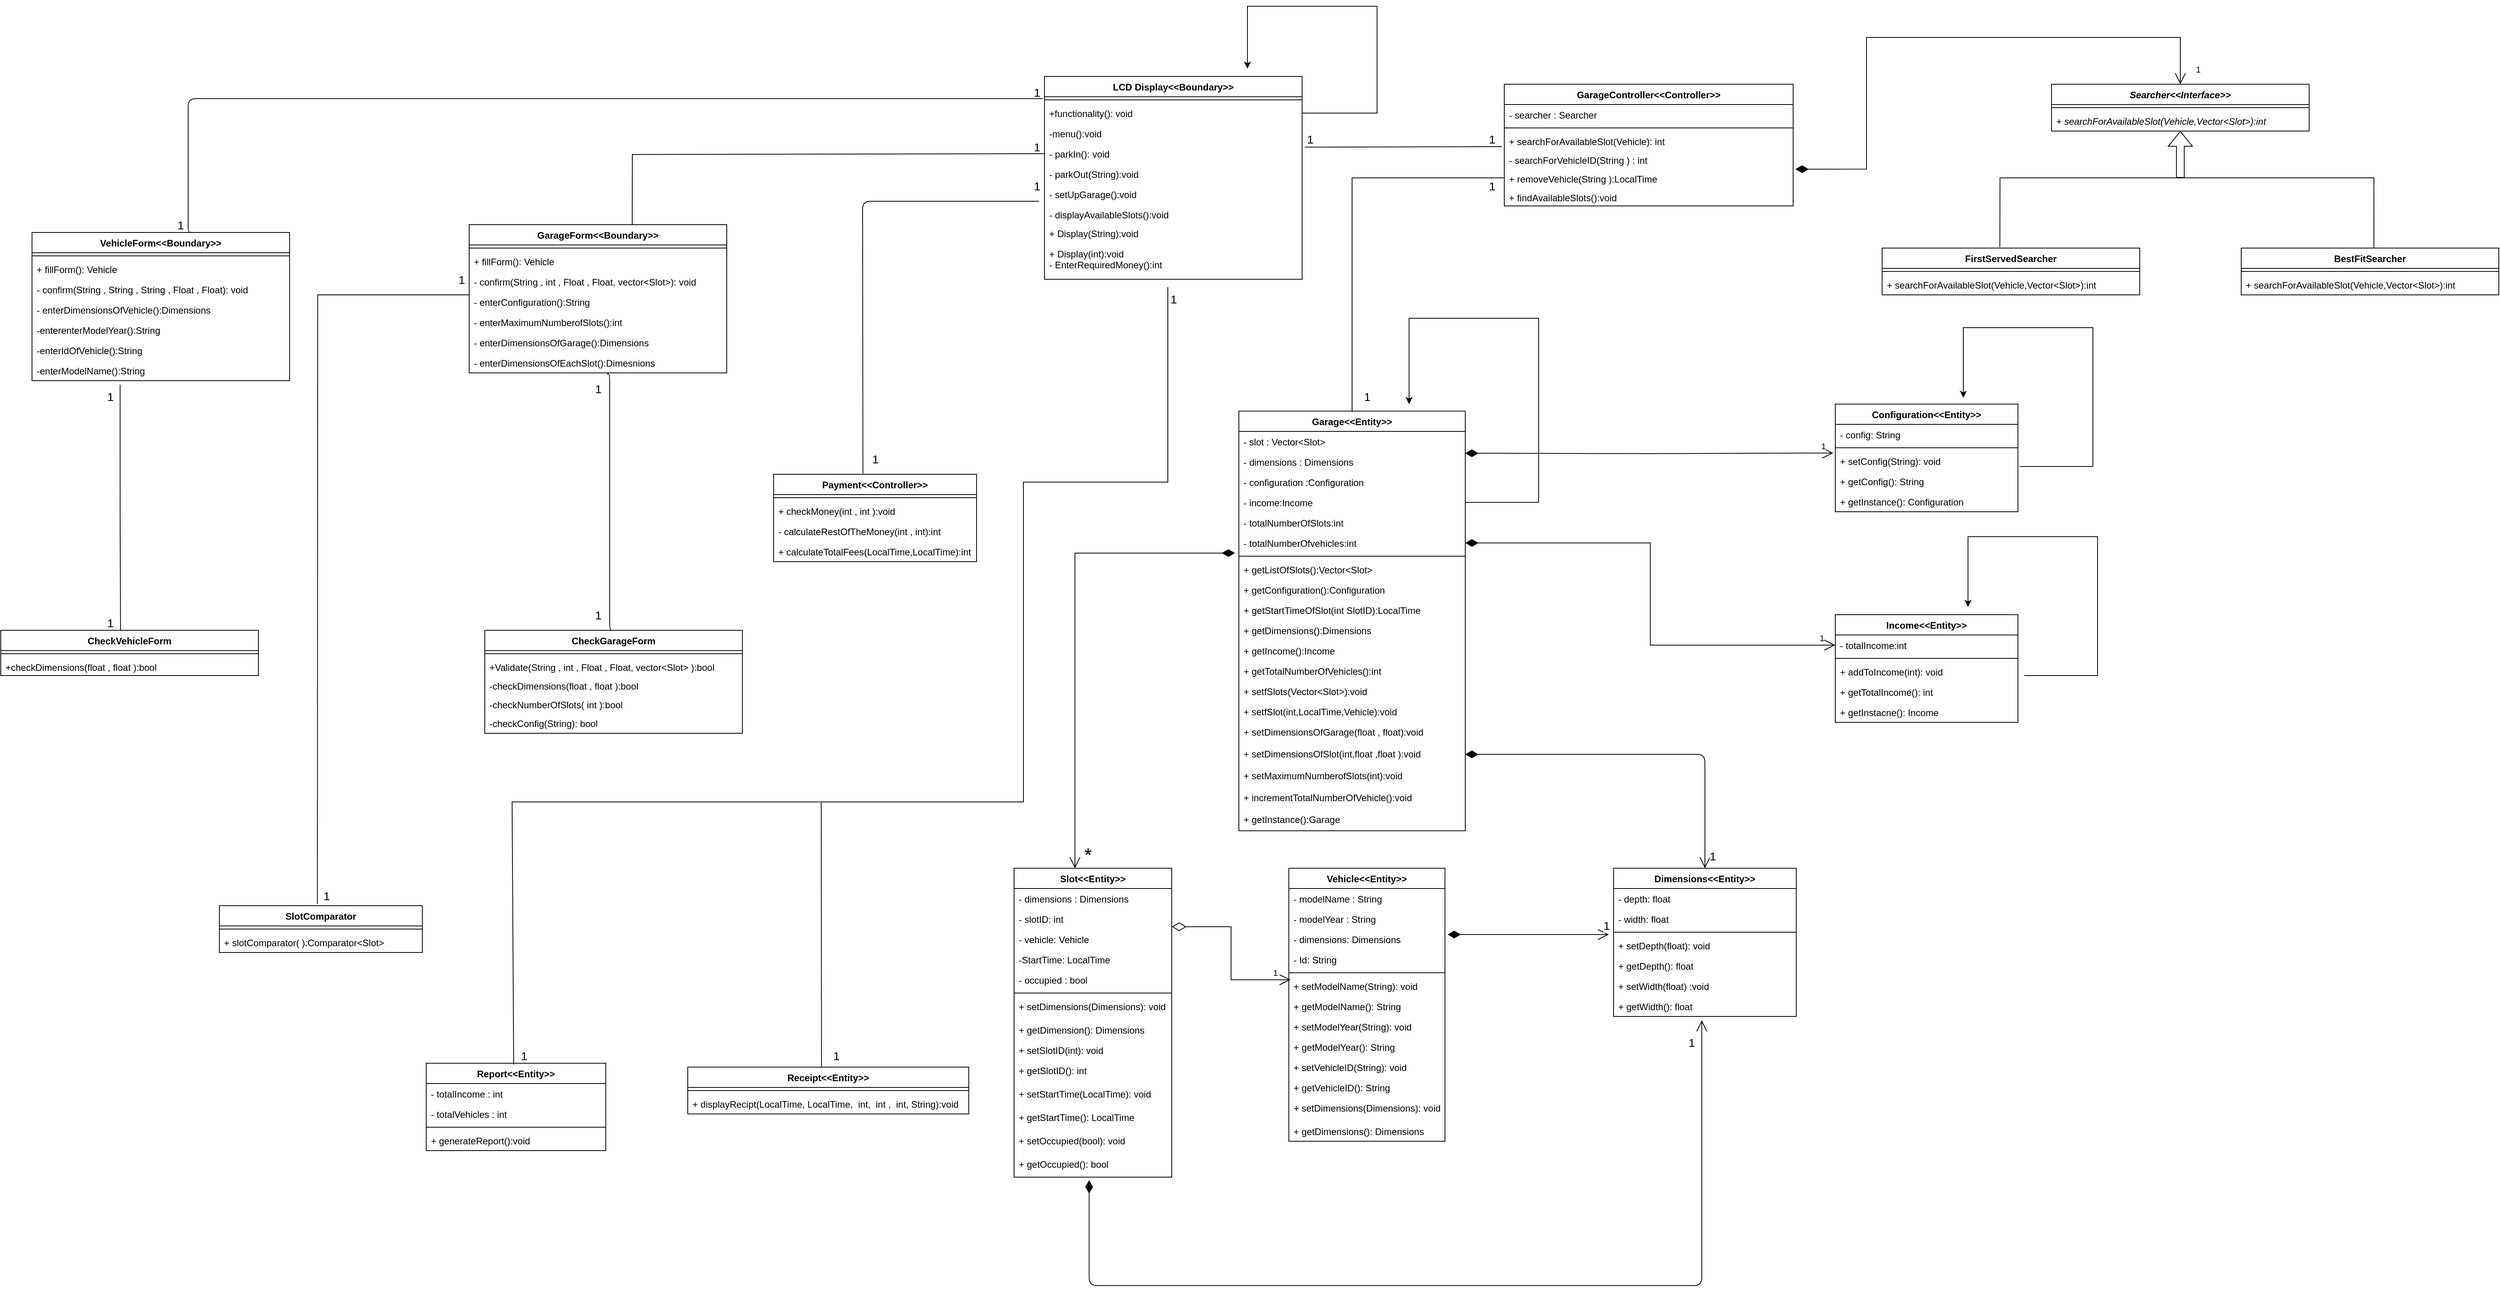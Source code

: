 <mxfile version="13.9.9" type="device"><diagram id="C5RBs43oDa-KdzZeNtuy" name="Page-1"><mxGraphModel dx="2740" dy="1795" grid="1" gridSize="10" guides="1" tooltips="1" connect="1" arrows="1" fold="1" page="1" pageScale="1" pageWidth="827" pageHeight="1169" math="0" shadow="0"><root><mxCell id="WIyWlLk6GJQsqaUBKTNV-0"/><mxCell id="WIyWlLk6GJQsqaUBKTNV-1" parent="WIyWlLk6GJQsqaUBKTNV-0"/><mxCell id="snwZHxiLjLf6sMYfvCqV-14" value="Dimensions&lt;&lt;Entity&gt;&gt;" style="swimlane;fontStyle=1;align=center;verticalAlign=top;childLayout=stackLayout;horizontal=1;startSize=26;horizontalStack=0;resizeParent=1;resizeParentMax=0;resizeLast=0;collapsible=1;marginBottom=0;" parent="WIyWlLk6GJQsqaUBKTNV-1" vertex="1"><mxGeometry x="1126" y="305" width="234" height="190" as="geometry"/></mxCell><mxCell id="snwZHxiLjLf6sMYfvCqV-15" value="- depth: float" style="text;strokeColor=none;fillColor=none;align=left;verticalAlign=top;spacingLeft=4;spacingRight=4;overflow=hidden;rotatable=0;points=[[0,0.5],[1,0.5]];portConstraint=eastwest;" parent="snwZHxiLjLf6sMYfvCqV-14" vertex="1"><mxGeometry y="26" width="234" height="26" as="geometry"/></mxCell><mxCell id="snwZHxiLjLf6sMYfvCqV-18" value="- width: float" style="text;strokeColor=none;fillColor=none;align=left;verticalAlign=top;spacingLeft=4;spacingRight=4;overflow=hidden;rotatable=0;points=[[0,0.5],[1,0.5]];portConstraint=eastwest;" parent="snwZHxiLjLf6sMYfvCqV-14" vertex="1"><mxGeometry y="52" width="234" height="26" as="geometry"/></mxCell><mxCell id="snwZHxiLjLf6sMYfvCqV-16" value="" style="line;strokeWidth=1;fillColor=none;align=left;verticalAlign=middle;spacingTop=-1;spacingLeft=3;spacingRight=3;rotatable=0;labelPosition=right;points=[];portConstraint=eastwest;" parent="snwZHxiLjLf6sMYfvCqV-14" vertex="1"><mxGeometry y="78" width="234" height="8" as="geometry"/></mxCell><mxCell id="snwZHxiLjLf6sMYfvCqV-17" value="+ setDepth(float): void" style="text;strokeColor=none;fillColor=none;align=left;verticalAlign=top;spacingLeft=4;spacingRight=4;overflow=hidden;rotatable=0;points=[[0,0.5],[1,0.5]];portConstraint=eastwest;" parent="snwZHxiLjLf6sMYfvCqV-14" vertex="1"><mxGeometry y="86" width="234" height="26" as="geometry"/></mxCell><mxCell id="snwZHxiLjLf6sMYfvCqV-22" value="+ getDepth(): float" style="text;strokeColor=none;fillColor=none;align=left;verticalAlign=top;spacingLeft=4;spacingRight=4;overflow=hidden;rotatable=0;points=[[0,0.5],[1,0.5]];portConstraint=eastwest;" parent="snwZHxiLjLf6sMYfvCqV-14" vertex="1"><mxGeometry y="112" width="234" height="26" as="geometry"/></mxCell><mxCell id="snwZHxiLjLf6sMYfvCqV-21" value="+ setWidth(float) :void" style="text;strokeColor=none;fillColor=none;align=left;verticalAlign=top;spacingLeft=4;spacingRight=4;overflow=hidden;rotatable=0;points=[[0,0.5],[1,0.5]];portConstraint=eastwest;" parent="snwZHxiLjLf6sMYfvCqV-14" vertex="1"><mxGeometry y="138" width="234" height="26" as="geometry"/></mxCell><mxCell id="snwZHxiLjLf6sMYfvCqV-23" value="+ getWidth(): float" style="text;strokeColor=none;fillColor=none;align=left;verticalAlign=top;spacingLeft=4;spacingRight=4;overflow=hidden;rotatable=0;points=[[0,0.5],[1,0.5]];portConstraint=eastwest;" parent="snwZHxiLjLf6sMYfvCqV-14" vertex="1"><mxGeometry y="164" width="234" height="26" as="geometry"/></mxCell><mxCell id="snwZHxiLjLf6sMYfvCqV-29" value="Slot&lt;&lt;Entity&gt;&gt;" style="swimlane;fontStyle=1;align=center;verticalAlign=top;childLayout=stackLayout;horizontal=1;startSize=26;horizontalStack=0;resizeParent=1;resizeParentMax=0;resizeLast=0;collapsible=1;marginBottom=0;" parent="WIyWlLk6GJQsqaUBKTNV-1" vertex="1"><mxGeometry x="358" y="305" width="202" height="396" as="geometry"/></mxCell><mxCell id="snwZHxiLjLf6sMYfvCqV-30" value="- dimensions : Dimensions" style="text;strokeColor=none;fillColor=none;align=left;verticalAlign=top;spacingLeft=4;spacingRight=4;overflow=hidden;rotatable=0;points=[[0,0.5],[1,0.5]];portConstraint=eastwest;" parent="snwZHxiLjLf6sMYfvCqV-29" vertex="1"><mxGeometry y="26" width="202" height="26" as="geometry"/></mxCell><mxCell id="snwZHxiLjLf6sMYfvCqV-33" value="- slotID: int" style="text;strokeColor=none;fillColor=none;align=left;verticalAlign=top;spacingLeft=4;spacingRight=4;overflow=hidden;rotatable=0;points=[[0,0.5],[1,0.5]];portConstraint=eastwest;" parent="snwZHxiLjLf6sMYfvCqV-29" vertex="1"><mxGeometry y="52" width="202" height="26" as="geometry"/></mxCell><mxCell id="jEbx0hw4lA4RznX2HiRg-5" value="- vehicle: Vehicle" style="text;strokeColor=none;fillColor=none;align=left;verticalAlign=top;spacingLeft=4;spacingRight=4;overflow=hidden;rotatable=0;points=[[0,0.5],[1,0.5]];portConstraint=eastwest;" parent="snwZHxiLjLf6sMYfvCqV-29" vertex="1"><mxGeometry y="78" width="202" height="26" as="geometry"/></mxCell><mxCell id="uV0HLioQtoGvpZvcN9v8-3" value="-StartTime: LocalTime" style="text;strokeColor=none;fillColor=none;align=left;verticalAlign=top;spacingLeft=4;spacingRight=4;overflow=hidden;rotatable=0;points=[[0,0.5],[1,0.5]];portConstraint=eastwest;" parent="snwZHxiLjLf6sMYfvCqV-29" vertex="1"><mxGeometry y="104" width="202" height="26" as="geometry"/></mxCell><mxCell id="uV0HLioQtoGvpZvcN9v8-4" value="- occupied : bool" style="text;strokeColor=none;fillColor=none;align=left;verticalAlign=top;spacingLeft=4;spacingRight=4;overflow=hidden;rotatable=0;points=[[0,0.5],[1,0.5]];portConstraint=eastwest;" parent="snwZHxiLjLf6sMYfvCqV-29" vertex="1"><mxGeometry y="130" width="202" height="26" as="geometry"/></mxCell><mxCell id="snwZHxiLjLf6sMYfvCqV-31" value="" style="line;strokeWidth=1;fillColor=none;align=left;verticalAlign=middle;spacingTop=-1;spacingLeft=3;spacingRight=3;rotatable=0;labelPosition=right;points=[];portConstraint=eastwest;" parent="snwZHxiLjLf6sMYfvCqV-29" vertex="1"><mxGeometry y="156" width="202" height="8" as="geometry"/></mxCell><mxCell id="mf5jTNSU_CaTclxlqrw7-53" value="+ setDimensions(Dimensions): void" style="text;strokeColor=none;fillColor=none;align=left;verticalAlign=top;spacingLeft=4;spacingRight=4;overflow=hidden;rotatable=0;points=[[0,0.5],[1,0.5]];portConstraint=eastwest;" parent="snwZHxiLjLf6sMYfvCqV-29" vertex="1"><mxGeometry y="164" width="202" height="30" as="geometry"/></mxCell><mxCell id="snwZHxiLjLf6sMYfvCqV-32" value="+ getDimension(): Dimensions" style="text;strokeColor=none;fillColor=none;align=left;verticalAlign=top;spacingLeft=4;spacingRight=4;overflow=hidden;rotatable=0;points=[[0,0.5],[1,0.5]];portConstraint=eastwest;" parent="snwZHxiLjLf6sMYfvCqV-29" vertex="1"><mxGeometry y="194" width="202" height="26" as="geometry"/></mxCell><mxCell id="w_Hl2Nv0cMOJ6-kc56qq-90" value="+ setSlotID(int): void" style="text;strokeColor=none;fillColor=none;align=left;verticalAlign=top;spacingLeft=4;spacingRight=4;overflow=hidden;rotatable=0;points=[[0,0.5],[1,0.5]];portConstraint=eastwest;" parent="snwZHxiLjLf6sMYfvCqV-29" vertex="1"><mxGeometry y="220" width="202" height="26" as="geometry"/></mxCell><mxCell id="snwZHxiLjLf6sMYfvCqV-34" value="+ getSlotID(): int" style="text;strokeColor=none;fillColor=none;align=left;verticalAlign=top;spacingLeft=4;spacingRight=4;overflow=hidden;rotatable=0;points=[[0,0.5],[1,0.5]];portConstraint=eastwest;" parent="snwZHxiLjLf6sMYfvCqV-29" vertex="1"><mxGeometry y="246" width="202" height="30" as="geometry"/></mxCell><mxCell id="uV0HLioQtoGvpZvcN9v8-5" value="+ setStartTime(LocalTime): void" style="text;strokeColor=none;fillColor=none;align=left;verticalAlign=top;spacingLeft=4;spacingRight=4;overflow=hidden;rotatable=0;points=[[0,0.5],[1,0.5]];portConstraint=eastwest;" parent="snwZHxiLjLf6sMYfvCqV-29" vertex="1"><mxGeometry y="276" width="202" height="30" as="geometry"/></mxCell><mxCell id="uV0HLioQtoGvpZvcN9v8-6" value="+ getStartTime(): LocalTime" style="text;strokeColor=none;fillColor=none;align=left;verticalAlign=top;spacingLeft=4;spacingRight=4;overflow=hidden;rotatable=0;points=[[0,0.5],[1,0.5]];portConstraint=eastwest;" parent="snwZHxiLjLf6sMYfvCqV-29" vertex="1"><mxGeometry y="306" width="202" height="30" as="geometry"/></mxCell><mxCell id="uV0HLioQtoGvpZvcN9v8-7" value="+ setOccupied(bool): void" style="text;strokeColor=none;fillColor=none;align=left;verticalAlign=top;spacingLeft=4;spacingRight=4;overflow=hidden;rotatable=0;points=[[0,0.5],[1,0.5]];portConstraint=eastwest;" parent="snwZHxiLjLf6sMYfvCqV-29" vertex="1"><mxGeometry y="336" width="202" height="30" as="geometry"/></mxCell><mxCell id="uV0HLioQtoGvpZvcN9v8-8" value="+ getOccupied(): bool" style="text;strokeColor=none;fillColor=none;align=left;verticalAlign=top;spacingLeft=4;spacingRight=4;overflow=hidden;rotatable=0;points=[[0,0.5],[1,0.5]];portConstraint=eastwest;" parent="snwZHxiLjLf6sMYfvCqV-29" vertex="1"><mxGeometry y="366" width="202" height="30" as="geometry"/></mxCell><mxCell id="snwZHxiLjLf6sMYfvCqV-35" value="Vehicle&lt;&lt;Entity&gt;&gt;" style="swimlane;fontStyle=1;align=center;verticalAlign=top;childLayout=stackLayout;horizontal=1;startSize=26;horizontalStack=0;resizeParent=1;resizeParentMax=0;resizeLast=0;collapsible=1;marginBottom=0;" parent="WIyWlLk6GJQsqaUBKTNV-1" vertex="1"><mxGeometry x="710" y="305" width="200" height="350" as="geometry"/></mxCell><mxCell id="snwZHxiLjLf6sMYfvCqV-36" value="- modelName : String" style="text;strokeColor=none;fillColor=none;align=left;verticalAlign=top;spacingLeft=4;spacingRight=4;overflow=hidden;rotatable=0;points=[[0,0.5],[1,0.5]];portConstraint=eastwest;" parent="snwZHxiLjLf6sMYfvCqV-35" vertex="1"><mxGeometry y="26" width="200" height="26" as="geometry"/></mxCell><mxCell id="snwZHxiLjLf6sMYfvCqV-39" value="- modelYear : String" style="text;strokeColor=none;fillColor=none;align=left;verticalAlign=top;spacingLeft=4;spacingRight=4;overflow=hidden;rotatable=0;points=[[0,0.5],[1,0.5]];portConstraint=eastwest;" parent="snwZHxiLjLf6sMYfvCqV-35" vertex="1"><mxGeometry y="52" width="200" height="26" as="geometry"/></mxCell><mxCell id="snwZHxiLjLf6sMYfvCqV-40" value="- dimensions: Dimensions" style="text;strokeColor=none;fillColor=none;align=left;verticalAlign=top;spacingLeft=4;spacingRight=4;overflow=hidden;rotatable=0;points=[[0,0.5],[1,0.5]];portConstraint=eastwest;" parent="snwZHxiLjLf6sMYfvCqV-35" vertex="1"><mxGeometry y="78" width="200" height="26" as="geometry"/></mxCell><mxCell id="snwZHxiLjLf6sMYfvCqV-41" value="- Id: String" style="text;strokeColor=none;fillColor=none;align=left;verticalAlign=top;spacingLeft=4;spacingRight=4;overflow=hidden;rotatable=0;points=[[0,0.5],[1,0.5]];portConstraint=eastwest;" parent="snwZHxiLjLf6sMYfvCqV-35" vertex="1"><mxGeometry y="104" width="200" height="26" as="geometry"/></mxCell><mxCell id="snwZHxiLjLf6sMYfvCqV-37" value="" style="line;strokeWidth=1;fillColor=none;align=left;verticalAlign=middle;spacingTop=-1;spacingLeft=3;spacingRight=3;rotatable=0;labelPosition=right;points=[];portConstraint=eastwest;" parent="snwZHxiLjLf6sMYfvCqV-35" vertex="1"><mxGeometry y="130" width="200" height="8" as="geometry"/></mxCell><mxCell id="snwZHxiLjLf6sMYfvCqV-38" value="+ setModelName(String): void" style="text;strokeColor=none;fillColor=none;align=left;verticalAlign=top;spacingLeft=4;spacingRight=4;overflow=hidden;rotatable=0;points=[[0,0.5],[1,0.5]];portConstraint=eastwest;" parent="snwZHxiLjLf6sMYfvCqV-35" vertex="1"><mxGeometry y="138" width="200" height="26" as="geometry"/></mxCell><mxCell id="snwZHxiLjLf6sMYfvCqV-48" value="+ getModelName(): String" style="text;strokeColor=none;fillColor=none;align=left;verticalAlign=top;spacingLeft=4;spacingRight=4;overflow=hidden;rotatable=0;points=[[0,0.5],[1,0.5]];portConstraint=eastwest;" parent="snwZHxiLjLf6sMYfvCqV-35" vertex="1"><mxGeometry y="164" width="200" height="26" as="geometry"/></mxCell><mxCell id="snwZHxiLjLf6sMYfvCqV-44" value="+ setModelYear(String): void" style="text;strokeColor=none;fillColor=none;align=left;verticalAlign=top;spacingLeft=4;spacingRight=4;overflow=hidden;rotatable=0;points=[[0,0.5],[1,0.5]];portConstraint=eastwest;" parent="snwZHxiLjLf6sMYfvCqV-35" vertex="1"><mxGeometry y="190" width="200" height="26" as="geometry"/></mxCell><mxCell id="snwZHxiLjLf6sMYfvCqV-49" value="+ getModelYear(): String" style="text;strokeColor=none;fillColor=none;align=left;verticalAlign=top;spacingLeft=4;spacingRight=4;overflow=hidden;rotatable=0;points=[[0,0.5],[1,0.5]];portConstraint=eastwest;" parent="snwZHxiLjLf6sMYfvCqV-35" vertex="1"><mxGeometry y="216" width="200" height="26" as="geometry"/></mxCell><mxCell id="snwZHxiLjLf6sMYfvCqV-46" value="+ setVehicleID(String): void" style="text;strokeColor=none;fillColor=none;align=left;verticalAlign=top;spacingLeft=4;spacingRight=4;overflow=hidden;rotatable=0;points=[[0,0.5],[1,0.5]];portConstraint=eastwest;" parent="snwZHxiLjLf6sMYfvCqV-35" vertex="1"><mxGeometry y="242" width="200" height="26" as="geometry"/></mxCell><mxCell id="snwZHxiLjLf6sMYfvCqV-47" value="+ getVehicleID(): String" style="text;strokeColor=none;fillColor=none;align=left;verticalAlign=top;spacingLeft=4;spacingRight=4;overflow=hidden;rotatable=0;points=[[0,0.5],[1,0.5]];portConstraint=eastwest;" parent="snwZHxiLjLf6sMYfvCqV-35" vertex="1"><mxGeometry y="268" width="200" height="26" as="geometry"/></mxCell><mxCell id="w_Hl2Nv0cMOJ6-kc56qq-89" value="+ setDimensions(Dimensions): void" style="text;strokeColor=none;fillColor=none;align=left;verticalAlign=top;spacingLeft=4;spacingRight=4;overflow=hidden;rotatable=0;points=[[0,0.5],[1,0.5]];portConstraint=eastwest;" parent="snwZHxiLjLf6sMYfvCqV-35" vertex="1"><mxGeometry y="294" width="200" height="30" as="geometry"/></mxCell><mxCell id="snwZHxiLjLf6sMYfvCqV-45" value="+ getDimensions(): Dimensions" style="text;strokeColor=none;fillColor=none;align=left;verticalAlign=top;spacingLeft=4;spacingRight=4;overflow=hidden;rotatable=0;points=[[0,0.5],[1,0.5]];portConstraint=eastwest;" parent="snwZHxiLjLf6sMYfvCqV-35" vertex="1"><mxGeometry y="324" width="200" height="26" as="geometry"/></mxCell><mxCell id="snwZHxiLjLf6sMYfvCqV-50" value="Garage&lt;&lt;Entity&gt;&gt;" style="swimlane;fontStyle=1;align=center;verticalAlign=top;childLayout=stackLayout;horizontal=1;startSize=26;horizontalStack=0;resizeParent=1;resizeParentMax=0;resizeLast=0;collapsible=1;marginBottom=0;" parent="WIyWlLk6GJQsqaUBKTNV-1" vertex="1"><mxGeometry x="646" y="-281" width="290" height="538" as="geometry"/></mxCell><mxCell id="snwZHxiLjLf6sMYfvCqV-51" value="- slot : Vector&lt;Slot&gt;" style="text;strokeColor=none;fillColor=none;align=left;verticalAlign=top;spacingLeft=4;spacingRight=4;overflow=hidden;rotatable=0;points=[[0,0.5],[1,0.5]];portConstraint=eastwest;" parent="snwZHxiLjLf6sMYfvCqV-50" vertex="1"><mxGeometry y="26" width="290" height="26" as="geometry"/></mxCell><mxCell id="snwZHxiLjLf6sMYfvCqV-57" value="- dimensions : Dimensions" style="text;strokeColor=none;fillColor=none;align=left;verticalAlign=top;spacingLeft=4;spacingRight=4;overflow=hidden;rotatable=0;points=[[0,0.5],[1,0.5]];portConstraint=eastwest;" parent="snwZHxiLjLf6sMYfvCqV-50" vertex="1"><mxGeometry y="52" width="290" height="26" as="geometry"/></mxCell><mxCell id="mf5jTNSU_CaTclxlqrw7-31" value="- configuration :Configuration" style="text;strokeColor=none;fillColor=none;align=left;verticalAlign=top;spacingLeft=4;spacingRight=4;overflow=hidden;rotatable=0;points=[[0,0.5],[1,0.5]];portConstraint=eastwest;" parent="snwZHxiLjLf6sMYfvCqV-50" vertex="1"><mxGeometry y="78" width="290" height="26" as="geometry"/></mxCell><mxCell id="w_Hl2Nv0cMOJ6-kc56qq-103" value="- income:Income" style="text;strokeColor=none;fillColor=none;align=left;verticalAlign=top;spacingLeft=4;spacingRight=4;overflow=hidden;rotatable=0;points=[[0,0.5],[1,0.5]];portConstraint=eastwest;" parent="snwZHxiLjLf6sMYfvCqV-50" vertex="1"><mxGeometry y="104" width="290" height="26" as="geometry"/></mxCell><mxCell id="mf5jTNSU_CaTclxlqrw7-32" value="- totalNumberOfSlots:int" style="text;strokeColor=none;fillColor=none;align=left;verticalAlign=top;spacingLeft=4;spacingRight=4;overflow=hidden;rotatable=0;points=[[0,0.5],[1,0.5]];portConstraint=eastwest;" parent="snwZHxiLjLf6sMYfvCqV-50" vertex="1"><mxGeometry y="130" width="290" height="26" as="geometry"/></mxCell><mxCell id="kWWgqntInTFLE8qb_0fT-0" value="- totalNumberOfvehicles:int" style="text;strokeColor=none;fillColor=none;align=left;verticalAlign=top;spacingLeft=4;spacingRight=4;overflow=hidden;rotatable=0;points=[[0,0.5],[1,0.5]];portConstraint=eastwest;" parent="snwZHxiLjLf6sMYfvCqV-50" vertex="1"><mxGeometry y="156" width="290" height="26" as="geometry"/></mxCell><mxCell id="snwZHxiLjLf6sMYfvCqV-52" value="" style="line;strokeWidth=1;fillColor=none;align=left;verticalAlign=middle;spacingTop=-1;spacingLeft=3;spacingRight=3;rotatable=0;labelPosition=right;points=[];portConstraint=eastwest;" parent="snwZHxiLjLf6sMYfvCqV-50" vertex="1"><mxGeometry y="182" width="290" height="8" as="geometry"/></mxCell><mxCell id="snwZHxiLjLf6sMYfvCqV-53" value="+ getListOfSlots():Vector&lt;Slot&gt;" style="text;strokeColor=none;fillColor=none;align=left;verticalAlign=top;spacingLeft=4;spacingRight=4;overflow=hidden;rotatable=0;points=[[0,0.5],[1,0.5]];portConstraint=eastwest;" parent="snwZHxiLjLf6sMYfvCqV-50" vertex="1"><mxGeometry y="190" width="290" height="26" as="geometry"/></mxCell><mxCell id="w_Hl2Nv0cMOJ6-kc56qq-92" value="+ getConfiguration():Configuration" style="text;strokeColor=none;fillColor=none;align=left;verticalAlign=top;spacingLeft=4;spacingRight=4;overflow=hidden;rotatable=0;points=[[0,0.5],[1,0.5]];portConstraint=eastwest;" parent="snwZHxiLjLf6sMYfvCqV-50" vertex="1"><mxGeometry y="216" width="290" height="26" as="geometry"/></mxCell><mxCell id="mf5jTNSU_CaTclxlqrw7-40" value="+ getStartTimeOfSlot(int SlotID):LocalTime" style="text;strokeColor=none;fillColor=none;align=left;verticalAlign=top;spacingLeft=4;spacingRight=4;overflow=hidden;rotatable=0;points=[[0,0.5],[1,0.5]];portConstraint=eastwest;" parent="snwZHxiLjLf6sMYfvCqV-50" vertex="1"><mxGeometry y="242" width="290" height="26" as="geometry"/></mxCell><mxCell id="nbaS1tgr3VLsItDfn09A-0" value="+ getDimensions():Dimensions" style="text;strokeColor=none;fillColor=none;align=left;verticalAlign=top;spacingLeft=4;spacingRight=4;overflow=hidden;rotatable=0;points=[[0,0.5],[1,0.5]];portConstraint=eastwest;fontStyle=0" parent="snwZHxiLjLf6sMYfvCqV-50" vertex="1"><mxGeometry y="268" width="290" height="26" as="geometry"/></mxCell><mxCell id="pDInybMPm9TXTEMYPmTH-0" value="+ getIncome():Income" style="text;strokeColor=none;fillColor=none;align=left;verticalAlign=top;spacingLeft=4;spacingRight=4;overflow=hidden;rotatable=0;points=[[0,0.5],[1,0.5]];portConstraint=eastwest;fontStyle=0" parent="snwZHxiLjLf6sMYfvCqV-50" vertex="1"><mxGeometry y="294" width="290" height="26" as="geometry"/></mxCell><mxCell id="nbaS1tgr3VLsItDfn09A-1" value="+ getTotalNumberOfVehicles():int" style="text;strokeColor=none;fillColor=none;align=left;verticalAlign=top;spacingLeft=4;spacingRight=4;overflow=hidden;rotatable=0;points=[[0,0.5],[1,0.5]];portConstraint=eastwest;fontStyle=0" parent="snwZHxiLjLf6sMYfvCqV-50" vertex="1"><mxGeometry y="320" width="290" height="26" as="geometry"/></mxCell><mxCell id="xJSnilzP_zvvMKR4F4EX-0" value="+ setfSlots(Vector&lt;Slot&gt;):void" style="text;strokeColor=none;fillColor=none;align=left;verticalAlign=top;spacingLeft=4;spacingRight=4;overflow=hidden;rotatable=0;points=[[0,0.5],[1,0.5]];portConstraint=eastwest;" parent="snwZHxiLjLf6sMYfvCqV-50" vertex="1"><mxGeometry y="346" width="290" height="26" as="geometry"/></mxCell><mxCell id="snwZHxiLjLf6sMYfvCqV-59" value="+ setfSlot(int,LocalTime,Vehicle):void" style="text;strokeColor=none;fillColor=none;align=left;verticalAlign=top;spacingLeft=4;spacingRight=4;overflow=hidden;rotatable=0;points=[[0,0.5],[1,0.5]];portConstraint=eastwest;" parent="snwZHxiLjLf6sMYfvCqV-50" vertex="1"><mxGeometry y="372" width="290" height="26" as="geometry"/></mxCell><mxCell id="nuCMyd9Or_Nu91q8xgu0-5" value="+ setDimensionsOfGarage(float , float):void" style="text;strokeColor=none;fillColor=none;align=left;verticalAlign=top;spacingLeft=4;spacingRight=4;overflow=hidden;rotatable=0;points=[[0,0.5],[1,0.5]];portConstraint=eastwest;" parent="snwZHxiLjLf6sMYfvCqV-50" vertex="1"><mxGeometry y="398" width="290" height="28" as="geometry"/></mxCell><mxCell id="nuCMyd9Or_Nu91q8xgu0-6" value="+ setDimensionsOfSlot(int,float ,float ):void" style="text;strokeColor=none;fillColor=none;align=left;verticalAlign=top;spacingLeft=4;spacingRight=4;overflow=hidden;rotatable=0;points=[[0,0.5],[1,0.5]];portConstraint=eastwest;" parent="snwZHxiLjLf6sMYfvCqV-50" vertex="1"><mxGeometry y="426" width="290" height="28" as="geometry"/></mxCell><mxCell id="nuCMyd9Or_Nu91q8xgu0-12" value="+ setMaximumNumberofSlots(int):void" style="text;strokeColor=none;fillColor=none;align=left;verticalAlign=top;spacingLeft=4;spacingRight=4;overflow=hidden;rotatable=0;points=[[0,0.5],[1,0.5]];portConstraint=eastwest;" parent="snwZHxiLjLf6sMYfvCqV-50" vertex="1"><mxGeometry y="454" width="290" height="28" as="geometry"/></mxCell><mxCell id="snwZHxiLjLf6sMYfvCqV-60" value="+ incrementTotalNumberOfVehicle():void" style="text;strokeColor=none;fillColor=none;align=left;verticalAlign=top;spacingLeft=4;spacingRight=4;overflow=hidden;rotatable=0;points=[[0,0.5],[1,0.5]];portConstraint=eastwest;" parent="snwZHxiLjLf6sMYfvCqV-50" vertex="1"><mxGeometry y="482" width="290" height="28" as="geometry"/></mxCell><mxCell id="5kk0E4lxK6VnYMK3ymWh-0" value="+ getInstance():Garage" style="text;strokeColor=none;fillColor=none;align=left;verticalAlign=top;spacingLeft=4;spacingRight=4;overflow=hidden;rotatable=0;points=[[0,0.5],[1,0.5]];portConstraint=eastwest;" parent="snwZHxiLjLf6sMYfvCqV-50" vertex="1"><mxGeometry y="510" width="290" height="28" as="geometry"/></mxCell><mxCell id="ROzux7vIDiFX1JSwFfHA-0" value="" style="endArrow=classic;html=1;rounded=0;exitX=1;exitY=0.5;exitDx=0;exitDy=0;" parent="snwZHxiLjLf6sMYfvCqV-50" source="w_Hl2Nv0cMOJ6-kc56qq-103" edge="1"><mxGeometry width="50" height="50" relative="1" as="geometry"><mxPoint x="394" y="21" as="sourcePoint"/><mxPoint x="218" y="-9" as="targetPoint"/><Array as="points"><mxPoint x="384" y="117"/><mxPoint x="384" y="-119"/><mxPoint x="218" y="-119"/></Array></mxGeometry></mxCell><mxCell id="mf5jTNSU_CaTclxlqrw7-0" value="LCD Display&lt;&lt;Boundary&gt;&gt;" style="swimlane;fontStyle=1;align=center;verticalAlign=top;childLayout=stackLayout;horizontal=1;startSize=26;horizontalStack=0;resizeParent=1;resizeParentMax=0;resizeLast=0;collapsible=1;marginBottom=0;" parent="WIyWlLk6GJQsqaUBKTNV-1" vertex="1"><mxGeometry x="397" y="-710" width="330" height="260" as="geometry"/></mxCell><mxCell id="mf5jTNSU_CaTclxlqrw7-2" value="" style="line;strokeWidth=1;fillColor=none;align=left;verticalAlign=middle;spacingTop=-1;spacingLeft=3;spacingRight=3;rotatable=0;labelPosition=right;points=[];portConstraint=eastwest;" parent="mf5jTNSU_CaTclxlqrw7-0" vertex="1"><mxGeometry y="26" width="330" height="8" as="geometry"/></mxCell><mxCell id="mf5jTNSU_CaTclxlqrw7-3" value="+functionality(): void" style="text;strokeColor=none;fillColor=none;align=left;verticalAlign=top;spacingLeft=4;spacingRight=4;overflow=hidden;rotatable=0;points=[[0,0.5],[1,0.5]];portConstraint=eastwest;" parent="mf5jTNSU_CaTclxlqrw7-0" vertex="1"><mxGeometry y="34" width="330" height="26" as="geometry"/></mxCell><mxCell id="69K7zanFqfdFOm0zftol-2" value="-menu():void" style="text;strokeColor=none;fillColor=none;align=left;verticalAlign=top;spacingLeft=4;spacingRight=4;overflow=hidden;rotatable=0;points=[[0,0.5],[1,0.5]];portConstraint=eastwest;" parent="mf5jTNSU_CaTclxlqrw7-0" vertex="1"><mxGeometry y="60" width="330" height="26" as="geometry"/></mxCell><mxCell id="69K7zanFqfdFOm0zftol-0" value="- parkIn(): void" style="text;strokeColor=none;fillColor=none;align=left;verticalAlign=top;spacingLeft=4;spacingRight=4;overflow=hidden;rotatable=0;points=[[0,0.5],[1,0.5]];portConstraint=eastwest;" parent="mf5jTNSU_CaTclxlqrw7-0" vertex="1"><mxGeometry y="86" width="330" height="26" as="geometry"/></mxCell><mxCell id="kpsk-KB9V5zq0P_ilDO9-0" value="- parkOut(String):void " style="text;strokeColor=none;fillColor=none;align=left;verticalAlign=top;spacingLeft=4;spacingRight=4;overflow=hidden;rotatable=0;points=[[0,0.5],[1,0.5]];portConstraint=eastwest;" parent="mf5jTNSU_CaTclxlqrw7-0" vertex="1"><mxGeometry y="112" width="330" height="26" as="geometry"/></mxCell><mxCell id="nuCMyd9Or_Nu91q8xgu0-1" value="- setUpGarage():void" style="text;strokeColor=none;fillColor=none;align=left;verticalAlign=top;spacingLeft=4;spacingRight=4;overflow=hidden;rotatable=0;points=[[0,0.5],[1,0.5]];portConstraint=eastwest;" parent="mf5jTNSU_CaTclxlqrw7-0" vertex="1"><mxGeometry y="138" width="330" height="26" as="geometry"/></mxCell><mxCell id="w_Hl2Nv0cMOJ6-kc56qq-38" value="- displayAvailableSlots():void" style="text;strokeColor=none;fillColor=none;align=left;verticalAlign=top;spacingLeft=4;spacingRight=4;overflow=hidden;rotatable=0;points=[[0,0.5],[1,0.5]];portConstraint=eastwest;" parent="mf5jTNSU_CaTclxlqrw7-0" vertex="1"><mxGeometry y="164" width="330" height="24" as="geometry"/></mxCell><mxCell id="msEnkDR_M1PJ1h9pFP3E-0" value="+ Display(String):void" style="text;strokeColor=none;fillColor=none;align=left;verticalAlign=top;spacingLeft=4;spacingRight=4;overflow=hidden;rotatable=0;points=[[0,0.5],[1,0.5]];portConstraint=eastwest;" parent="mf5jTNSU_CaTclxlqrw7-0" vertex="1"><mxGeometry y="188" width="330" height="26" as="geometry"/></mxCell><mxCell id="msEnkDR_M1PJ1h9pFP3E-1" value="+ Display(int):void&#10;- EnterRequiredMoney():int&#10;" style="text;strokeColor=none;fillColor=none;align=left;verticalAlign=top;spacingLeft=4;spacingRight=4;overflow=hidden;rotatable=0;points=[[0,0.5],[1,0.5]];portConstraint=eastwest;" parent="mf5jTNSU_CaTclxlqrw7-0" vertex="1"><mxGeometry y="214" width="330" height="46" as="geometry"/></mxCell><mxCell id="mf5jTNSU_CaTclxlqrw7-19" value="GarageController&lt;&lt;Controller&gt;&gt;" style="swimlane;fontStyle=1;align=center;verticalAlign=top;childLayout=stackLayout;horizontal=1;startSize=26;horizontalStack=0;resizeParent=1;resizeParentMax=0;resizeLast=0;collapsible=1;marginBottom=0;" parent="WIyWlLk6GJQsqaUBKTNV-1" vertex="1"><mxGeometry x="986" y="-700" width="370" height="156" as="geometry"/></mxCell><mxCell id="uV0HLioQtoGvpZvcN9v8-1" value="- searcher : Searcher" style="text;strokeColor=none;fillColor=none;align=left;verticalAlign=top;spacingLeft=4;spacingRight=4;overflow=hidden;rotatable=0;points=[[0,0.5],[1,0.5]];portConstraint=eastwest;" parent="mf5jTNSU_CaTclxlqrw7-19" vertex="1"><mxGeometry y="26" width="370" height="26" as="geometry"/></mxCell><mxCell id="mf5jTNSU_CaTclxlqrw7-21" value="" style="line;strokeWidth=1;fillColor=none;align=left;verticalAlign=middle;spacingTop=-1;spacingLeft=3;spacingRight=3;rotatable=0;labelPosition=right;points=[];portConstraint=eastwest;" parent="mf5jTNSU_CaTclxlqrw7-19" vertex="1"><mxGeometry y="52" width="370" height="8" as="geometry"/></mxCell><mxCell id="w_Hl2Nv0cMOJ6-kc56qq-95" value="+ searchForAvailableSlot(Vehicle): int" style="text;strokeColor=none;fillColor=none;align=left;verticalAlign=top;spacingLeft=4;spacingRight=4;overflow=hidden;rotatable=0;points=[[0,0.5],[1,0.5]];portConstraint=eastwest;" parent="mf5jTNSU_CaTclxlqrw7-19" vertex="1"><mxGeometry y="60" width="370" height="24" as="geometry"/></mxCell><mxCell id="mf5jTNSU_CaTclxlqrw7-39" value="- searchForVehicleID(String ) : int" style="text;strokeColor=none;fillColor=none;align=left;verticalAlign=top;spacingLeft=4;spacingRight=4;overflow=hidden;rotatable=0;points=[[0,0.5],[1,0.5]];portConstraint=eastwest;" parent="mf5jTNSU_CaTclxlqrw7-19" vertex="1"><mxGeometry y="84" width="370" height="24" as="geometry"/></mxCell><mxCell id="mf5jTNSU_CaTclxlqrw7-38" value="+ removeVehicle(String ):LocalTime" style="text;strokeColor=none;fillColor=none;align=left;verticalAlign=top;spacingLeft=4;spacingRight=4;overflow=hidden;rotatable=0;points=[[0,0.5],[1,0.5]];portConstraint=eastwest;" parent="mf5jTNSU_CaTclxlqrw7-19" vertex="1"><mxGeometry y="108" width="370" height="24" as="geometry"/></mxCell><mxCell id="5FLM6m0akzTsihsauqnX-0" value="+ findAvailableSlots():void" style="text;strokeColor=none;fillColor=none;align=left;verticalAlign=top;spacingLeft=4;spacingRight=4;overflow=hidden;rotatable=0;points=[[0,0.5],[1,0.5]];portConstraint=eastwest;" parent="mf5jTNSU_CaTclxlqrw7-19" vertex="1"><mxGeometry y="132" width="370" height="24" as="geometry"/></mxCell><mxCell id="mf5jTNSU_CaTclxlqrw7-45" value="Payment&lt;&lt;Controller&gt;&gt;" style="swimlane;fontStyle=1;align=center;verticalAlign=top;childLayout=stackLayout;horizontal=1;startSize=26;horizontalStack=0;resizeParent=1;resizeParentMax=0;resizeLast=0;collapsible=1;marginBottom=0;fontSize=12;" parent="WIyWlLk6GJQsqaUBKTNV-1" vertex="1"><mxGeometry x="50" y="-200" width="260" height="112" as="geometry"/></mxCell><mxCell id="mf5jTNSU_CaTclxlqrw7-47" value="" style="line;strokeWidth=1;fillColor=none;align=left;verticalAlign=middle;spacingTop=-1;spacingLeft=3;spacingRight=3;rotatable=0;labelPosition=right;points=[];portConstraint=eastwest;" parent="mf5jTNSU_CaTclxlqrw7-45" vertex="1"><mxGeometry y="26" width="260" height="8" as="geometry"/></mxCell><mxCell id="mf5jTNSU_CaTclxlqrw7-48" value="+ checkMoney(int , int ):void" style="text;strokeColor=none;fillColor=none;align=left;verticalAlign=top;spacingLeft=4;spacingRight=4;overflow=hidden;rotatable=0;points=[[0,0.5],[1,0.5]];portConstraint=eastwest;" parent="mf5jTNSU_CaTclxlqrw7-45" vertex="1"><mxGeometry y="34" width="260" height="26" as="geometry"/></mxCell><mxCell id="mf5jTNSU_CaTclxlqrw7-49" value="- calculateRestOfTheMoney(int , int):int " style="text;strokeColor=none;fillColor=none;align=left;verticalAlign=top;spacingLeft=4;spacingRight=4;overflow=hidden;rotatable=0;points=[[0,0.5],[1,0.5]];portConstraint=eastwest;" parent="mf5jTNSU_CaTclxlqrw7-45" vertex="1"><mxGeometry y="60" width="260" height="26" as="geometry"/></mxCell><mxCell id="uV0HLioQtoGvpZvcN9v8-2" value="+ calculateTotalFees(LocalTime,LocalTime):int&#10;" style="text;strokeColor=none;fillColor=none;align=left;verticalAlign=top;spacingLeft=4;spacingRight=4;overflow=hidden;rotatable=0;points=[[0,0.5],[1,0.5]];portConstraint=eastwest;" parent="mf5jTNSU_CaTclxlqrw7-45" vertex="1"><mxGeometry y="86" width="260" height="26" as="geometry"/></mxCell><mxCell id="kpsk-KB9V5zq0P_ilDO9-7" value="1" style="endArrow=open;html=1;endSize=12;startArrow=diamondThin;startSize=16;startFill=0;edgeStyle=orthogonalEdgeStyle;align=left;verticalAlign=bottom;rounded=0;entryX=0.011;entryY=0.192;entryDx=0;entryDy=0;entryPerimeter=0;exitX=1;exitY=0.885;exitDx=0;exitDy=0;exitPerimeter=0;" parent="WIyWlLk6GJQsqaUBKTNV-1" source="snwZHxiLjLf6sMYfvCqV-33" target="snwZHxiLjLf6sMYfvCqV-38" edge="1"><mxGeometry x="0.787" relative="1" as="geometry"><mxPoint x="606" y="380" as="sourcePoint"/><mxPoint x="826" y="245" as="targetPoint"/><Array as="points"><mxPoint x="636" y="380"/><mxPoint x="636" y="448"/></Array><mxPoint as="offset"/></mxGeometry></mxCell><mxCell id="kpsk-KB9V5zq0P_ilDO9-9" value="&lt;font style=&quot;font-size: 25px&quot;&gt;*&lt;/font&gt;" style="endArrow=open;html=1;endSize=12;startArrow=diamondThin;startSize=14;startFill=1;edgeStyle=orthogonalEdgeStyle;align=left;verticalAlign=bottom;rounded=0;exitX=-0.017;exitY=1;exitDx=0;exitDy=0;exitPerimeter=0;" parent="WIyWlLk6GJQsqaUBKTNV-1" source="kWWgqntInTFLE8qb_0fT-0" edge="1"><mxGeometry x="1" y="10" relative="1" as="geometry"><mxPoint x="600" y="-65" as="sourcePoint"/><mxPoint x="436" y="305" as="targetPoint"/><Array as="points"><mxPoint x="436" y="-99"/></Array><mxPoint as="offset"/></mxGeometry></mxCell><mxCell id="kpsk-KB9V5zq0P_ilDO9-11" value="" style="endArrow=none;startArrow=none;endFill=0;startFill=0;html=1;rounded=0;fontSize=25;entryX=0.5;entryY=0;entryDx=0;entryDy=0;exitX=0;exitY=0.5;exitDx=0;exitDy=0;" parent="WIyWlLk6GJQsqaUBKTNV-1" source="mf5jTNSU_CaTclxlqrw7-38" target="snwZHxiLjLf6sMYfvCqV-50" edge="1"><mxGeometry width="160" relative="1" as="geometry"><mxPoint x="980" y="-554" as="sourcePoint"/><mxPoint x="566" y="-310" as="targetPoint"/><Array as="points"><mxPoint x="791" y="-580"/><mxPoint x="791" y="-480"/></Array></mxGeometry></mxCell><mxCell id="Ek2T-ZXJdpln0GBK8Ldb-1" value="&lt;font style=&quot;font-size: 15px&quot;&gt;1&lt;/font&gt;" style="endArrow=open;html=1;endSize=12;startArrow=diamondThin;startSize=14;startFill=1;edgeStyle=orthogonalEdgeStyle;align=left;verticalAlign=bottom;entryX=0.5;entryY=0;entryDx=0;entryDy=0;exitX=1;exitY=0.5;exitDx=0;exitDy=0;" parent="WIyWlLk6GJQsqaUBKTNV-1" source="nuCMyd9Or_Nu91q8xgu0-6" target="snwZHxiLjLf6sMYfvCqV-14" edge="1"><mxGeometry x="0.982" y="4" relative="1" as="geometry"><mxPoint x="1050" y="50" as="sourcePoint"/><mxPoint x="1210" y="50" as="targetPoint"/><mxPoint as="offset"/></mxGeometry></mxCell><mxCell id="Ek2T-ZXJdpln0GBK8Ldb-2" value="1" style="endArrow=open;html=1;endSize=12;startArrow=diamondThin;startSize=14;startFill=1;edgeStyle=orthogonalEdgeStyle;align=left;verticalAlign=bottom;exitX=1.017;exitY=0.269;exitDx=0;exitDy=0;exitPerimeter=0;fontSize=15;" parent="WIyWlLk6GJQsqaUBKTNV-1" source="snwZHxiLjLf6sMYfvCqV-40" edge="1"><mxGeometry x="0.912" relative="1" as="geometry"><mxPoint x="940" y="390" as="sourcePoint"/><mxPoint x="1120" y="390" as="targetPoint"/><mxPoint as="offset"/></mxGeometry></mxCell><mxCell id="Ek2T-ZXJdpln0GBK8Ldb-3" value="&lt;font style=&quot;font-size: 15px&quot;&gt;1&lt;/font&gt;" style="endArrow=open;html=1;endSize=12;startArrow=diamondThin;startSize=14;startFill=1;edgeStyle=orthogonalEdgeStyle;align=left;verticalAlign=bottom;fontSize=15;exitX=0.476;exitY=1.133;exitDx=0;exitDy=0;exitPerimeter=0;" parent="WIyWlLk6GJQsqaUBKTNV-1" source="uV0HLioQtoGvpZvcN9v8-8" edge="1"><mxGeometry x="0.937" y="19" relative="1" as="geometry"><mxPoint x="438" y="770" as="sourcePoint"/><mxPoint x="1239" y="500" as="targetPoint"/><Array as="points"><mxPoint x="454" y="840"/><mxPoint x="1239" y="840"/></Array><mxPoint as="offset"/></mxGeometry></mxCell><mxCell id="Ek2T-ZXJdpln0GBK8Ldb-4" value="" style="endArrow=none;startArrow=none;endFill=0;startFill=0;html=1;fontSize=15;entryX=-0.008;entryY=1.077;entryDx=0;entryDy=0;entryPerimeter=0;exitX=0.171;exitY=1.031;exitDx=0;exitDy=0;exitPerimeter=0;fillColor=#f5f5f5;" parent="WIyWlLk6GJQsqaUBKTNV-1" source="Ek2T-ZXJdpln0GBK8Ldb-5" edge="1"><mxGeometry width="160" relative="1" as="geometry"><mxPoint x="770" y="-620" as="sourcePoint"/><mxPoint x="983.04" y="-619.998" as="targetPoint"/></mxGeometry></mxCell><mxCell id="Ek2T-ZXJdpln0GBK8Ldb-5" value="1" style="text;html=1;align=center;verticalAlign=middle;resizable=0;points=[];autosize=1;fontSize=15;" parent="WIyWlLk6GJQsqaUBKTNV-1" vertex="1"><mxGeometry x="727" y="-640" width="20" height="20" as="geometry"/></mxCell><mxCell id="Ek2T-ZXJdpln0GBK8Ldb-6" value="1" style="text;html=1;align=center;verticalAlign=middle;resizable=0;points=[];autosize=1;fontSize=15;" parent="WIyWlLk6GJQsqaUBKTNV-1" vertex="1"><mxGeometry x="960" y="-640" width="20" height="20" as="geometry"/></mxCell><mxCell id="Ek2T-ZXJdpln0GBK8Ldb-7" value="1" style="text;html=1;align=center;verticalAlign=middle;resizable=0;points=[];autosize=1;fontSize=15;" parent="WIyWlLk6GJQsqaUBKTNV-1" vertex="1"><mxGeometry x="960" y="-580" width="20" height="20" as="geometry"/></mxCell><mxCell id="Ek2T-ZXJdpln0GBK8Ldb-8" value="1" style="text;html=1;align=center;verticalAlign=middle;resizable=0;points=[];autosize=1;fontSize=15;" parent="WIyWlLk6GJQsqaUBKTNV-1" vertex="1"><mxGeometry x="800" y="-310" width="20" height="20" as="geometry"/></mxCell><mxCell id="Ek2T-ZXJdpln0GBK8Ldb-9" value="" style="endArrow=none;startArrow=none;endFill=0;startFill=0;html=1;fontSize=15;entryX=0.44;entryY=-0.009;entryDx=0;entryDy=0;entryPerimeter=0;" parent="WIyWlLk6GJQsqaUBKTNV-1" target="mf5jTNSU_CaTclxlqrw7-45" edge="1"><mxGeometry width="160" relative="1" as="geometry"><mxPoint x="390" y="-550" as="sourcePoint"/><mxPoint x="190" y="-390" as="targetPoint"/><Array as="points"><mxPoint x="164" y="-550"/></Array></mxGeometry></mxCell><mxCell id="Ek2T-ZXJdpln0GBK8Ldb-10" value="1" style="text;html=1;align=center;verticalAlign=middle;resizable=0;points=[];autosize=1;fontSize=15;" parent="WIyWlLk6GJQsqaUBKTNV-1" vertex="1"><mxGeometry x="377" y="-580" width="20" height="20" as="geometry"/></mxCell><mxCell id="Ek2T-ZXJdpln0GBK8Ldb-11" value="1" style="text;html=1;align=center;verticalAlign=middle;resizable=0;points=[];autosize=1;fontSize=15;" parent="WIyWlLk6GJQsqaUBKTNV-1" vertex="1"><mxGeometry x="170" y="-230" width="20" height="20" as="geometry"/></mxCell><mxCell id="w_Hl2Nv0cMOJ6-kc56qq-12" value="VehicleForm&lt;&lt;Boundary&gt;&gt;" style="swimlane;fontStyle=1;align=center;verticalAlign=top;childLayout=stackLayout;horizontal=1;startSize=26;horizontalStack=0;resizeParent=1;resizeParentMax=0;resizeLast=0;collapsible=1;marginBottom=0;" parent="WIyWlLk6GJQsqaUBKTNV-1" vertex="1"><mxGeometry x="-900" y="-510" width="330" height="190" as="geometry"/></mxCell><mxCell id="w_Hl2Nv0cMOJ6-kc56qq-13" value="" style="line;strokeWidth=1;fillColor=none;align=left;verticalAlign=middle;spacingTop=-1;spacingLeft=3;spacingRight=3;rotatable=0;labelPosition=right;points=[];portConstraint=eastwest;" parent="w_Hl2Nv0cMOJ6-kc56qq-12" vertex="1"><mxGeometry y="26" width="330" height="8" as="geometry"/></mxCell><mxCell id="w_Hl2Nv0cMOJ6-kc56qq-14" value="+ fillForm(): Vehicle" style="text;strokeColor=none;fillColor=none;align=left;verticalAlign=top;spacingLeft=4;spacingRight=4;overflow=hidden;rotatable=0;points=[[0,0.5],[1,0.5]];portConstraint=eastwest;fontStyle=0" parent="w_Hl2Nv0cMOJ6-kc56qq-12" vertex="1"><mxGeometry y="34" width="330" height="26" as="geometry"/></mxCell><mxCell id="w_Hl2Nv0cMOJ6-kc56qq-15" value="- confirm(String , String , String , Float , Float): void" style="text;strokeColor=none;fillColor=none;align=left;verticalAlign=top;spacingLeft=4;spacingRight=4;overflow=hidden;rotatable=0;points=[[0,0.5],[1,0.5]];portConstraint=eastwest;fontStyle=0" parent="w_Hl2Nv0cMOJ6-kc56qq-12" vertex="1"><mxGeometry y="60" width="330" height="26" as="geometry"/></mxCell><mxCell id="w_Hl2Nv0cMOJ6-kc56qq-28" value="- enterDimensionsOfVehicle():Dimensions" style="text;strokeColor=none;fillColor=none;align=left;verticalAlign=top;spacingLeft=4;spacingRight=4;overflow=hidden;rotatable=0;points=[[0,0.5],[1,0.5]];portConstraint=eastwest;" parent="w_Hl2Nv0cMOJ6-kc56qq-12" vertex="1"><mxGeometry y="86" width="330" height="26" as="geometry"/></mxCell><mxCell id="oHhYbLuob6eNgUIz6RLY-0" value="-enterenterModelYear():String" style="text;strokeColor=none;fillColor=none;align=left;verticalAlign=top;spacingLeft=4;spacingRight=4;overflow=hidden;rotatable=0;points=[[0,0.5],[1,0.5]];portConstraint=eastwest;" parent="w_Hl2Nv0cMOJ6-kc56qq-12" vertex="1"><mxGeometry y="112" width="330" height="26" as="geometry"/></mxCell><mxCell id="oHhYbLuob6eNgUIz6RLY-1" value="-enterIdOfVehicle():String" style="text;strokeColor=none;fillColor=none;align=left;verticalAlign=top;spacingLeft=4;spacingRight=4;overflow=hidden;rotatable=0;points=[[0,0.5],[1,0.5]];portConstraint=eastwest;" parent="w_Hl2Nv0cMOJ6-kc56qq-12" vertex="1"><mxGeometry y="138" width="330" height="26" as="geometry"/></mxCell><mxCell id="oHhYbLuob6eNgUIz6RLY-2" value="-enterModelName():String" style="text;strokeColor=none;fillColor=none;align=left;verticalAlign=top;spacingLeft=4;spacingRight=4;overflow=hidden;rotatable=0;points=[[0,0.5],[1,0.5]];portConstraint=eastwest;" parent="w_Hl2Nv0cMOJ6-kc56qq-12" vertex="1"><mxGeometry y="164" width="330" height="26" as="geometry"/></mxCell><mxCell id="w_Hl2Nv0cMOJ6-kc56qq-16" value="GarageForm&lt;&lt;Boundary&gt;&gt;" style="swimlane;fontStyle=1;align=center;verticalAlign=top;childLayout=stackLayout;horizontal=1;startSize=26;horizontalStack=0;resizeParent=1;resizeParentMax=0;resizeLast=0;collapsible=1;marginBottom=0;" parent="WIyWlLk6GJQsqaUBKTNV-1" vertex="1"><mxGeometry x="-340" y="-520" width="330" height="190" as="geometry"/></mxCell><mxCell id="w_Hl2Nv0cMOJ6-kc56qq-17" value="" style="line;strokeWidth=1;fillColor=none;align=left;verticalAlign=middle;spacingTop=-1;spacingLeft=3;spacingRight=3;rotatable=0;labelPosition=right;points=[];portConstraint=eastwest;" parent="w_Hl2Nv0cMOJ6-kc56qq-16" vertex="1"><mxGeometry y="26" width="330" height="8" as="geometry"/></mxCell><mxCell id="w_Hl2Nv0cMOJ6-kc56qq-18" value="+ fillForm(): Vehicle" style="text;strokeColor=none;fillColor=none;align=left;verticalAlign=top;spacingLeft=4;spacingRight=4;overflow=hidden;rotatable=0;points=[[0,0.5],[1,0.5]];portConstraint=eastwest;fontStyle=0" parent="w_Hl2Nv0cMOJ6-kc56qq-16" vertex="1"><mxGeometry y="34" width="330" height="26" as="geometry"/></mxCell><mxCell id="w_Hl2Nv0cMOJ6-kc56qq-19" value="- confirm(String , int , Float , Float, vector&lt;Slot&gt;): void" style="text;strokeColor=none;fillColor=none;align=left;verticalAlign=top;spacingLeft=4;spacingRight=4;overflow=hidden;rotatable=0;points=[[0,0.5],[1,0.5]];portConstraint=eastwest;fontStyle=0" parent="w_Hl2Nv0cMOJ6-kc56qq-16" vertex="1"><mxGeometry y="60" width="330" height="26" as="geometry"/></mxCell><mxCell id="w_Hl2Nv0cMOJ6-kc56qq-26" value="- enterConfiguration():String" style="text;strokeColor=none;fillColor=none;align=left;verticalAlign=top;spacingLeft=4;spacingRight=4;overflow=hidden;rotatable=0;points=[[0,0.5],[1,0.5]];portConstraint=eastwest;" parent="w_Hl2Nv0cMOJ6-kc56qq-16" vertex="1"><mxGeometry y="86" width="330" height="26" as="geometry"/></mxCell><mxCell id="w_Hl2Nv0cMOJ6-kc56qq-25" value="- enterMaximumNumberofSlots():int" style="text;strokeColor=none;fillColor=none;align=left;verticalAlign=top;spacingLeft=4;spacingRight=4;overflow=hidden;rotatable=0;points=[[0,0.5],[1,0.5]];portConstraint=eastwest;" parent="w_Hl2Nv0cMOJ6-kc56qq-16" vertex="1"><mxGeometry y="112" width="330" height="26" as="geometry"/></mxCell><mxCell id="w_Hl2Nv0cMOJ6-kc56qq-24" value="- enterDimensionsOfGarage():Dimensions" style="text;strokeColor=none;fillColor=none;align=left;verticalAlign=top;spacingLeft=4;spacingRight=4;overflow=hidden;rotatable=0;points=[[0,0.5],[1,0.5]];portConstraint=eastwest;" parent="w_Hl2Nv0cMOJ6-kc56qq-16" vertex="1"><mxGeometry y="138" width="330" height="26" as="geometry"/></mxCell><mxCell id="w_Hl2Nv0cMOJ6-kc56qq-27" value="- enterDimensionsOfEachSlot():Dimesnions" style="text;strokeColor=none;fillColor=none;align=left;verticalAlign=top;spacingLeft=4;spacingRight=4;overflow=hidden;rotatable=0;points=[[0,0.5],[1,0.5]];portConstraint=eastwest;" parent="w_Hl2Nv0cMOJ6-kc56qq-16" vertex="1"><mxGeometry y="164" width="330" height="26" as="geometry"/></mxCell><mxCell id="w_Hl2Nv0cMOJ6-kc56qq-22" value="" style="endArrow=none;html=1;rounded=0;exitX=0.633;exitY=0;exitDx=0;exitDy=0;exitPerimeter=0;entryX=1.05;entryY=0.95;entryDx=0;entryDy=0;entryPerimeter=0;" parent="WIyWlLk6GJQsqaUBKTNV-1" source="w_Hl2Nv0cMOJ6-kc56qq-16" target="uTvdD_g-X35J62FQz9tv-13" edge="1"><mxGeometry width="50" height="50" relative="1" as="geometry"><mxPoint x="-130.98" y="-527.41" as="sourcePoint"/><mxPoint x="-334" y="-610" as="targetPoint"/><Array as="points"><mxPoint x="-131" y="-610"/></Array></mxGeometry></mxCell><mxCell id="w_Hl2Nv0cMOJ6-kc56qq-39" value="CheckGarageForm" style="swimlane;fontStyle=1;align=center;verticalAlign=top;childLayout=stackLayout;horizontal=1;startSize=26;horizontalStack=0;resizeParent=1;resizeParentMax=0;resizeLast=0;collapsible=1;marginBottom=0;" parent="WIyWlLk6GJQsqaUBKTNV-1" vertex="1"><mxGeometry x="-320" width="330" height="132" as="geometry"/></mxCell><mxCell id="w_Hl2Nv0cMOJ6-kc56qq-40" value="" style="line;strokeWidth=1;fillColor=none;align=left;verticalAlign=middle;spacingTop=-1;spacingLeft=3;spacingRight=3;rotatable=0;labelPosition=right;points=[];portConstraint=eastwest;" parent="w_Hl2Nv0cMOJ6-kc56qq-39" vertex="1"><mxGeometry y="26" width="330" height="8" as="geometry"/></mxCell><mxCell id="w_Hl2Nv0cMOJ6-kc56qq-44" value="+Validate(String , int , Float , Float, vector&lt;Slot&gt; ):bool" style="text;strokeColor=none;fillColor=none;align=left;verticalAlign=top;spacingLeft=4;spacingRight=4;overflow=hidden;rotatable=0;points=[[0,0.5],[1,0.5]];portConstraint=eastwest;" parent="w_Hl2Nv0cMOJ6-kc56qq-39" vertex="1"><mxGeometry y="34" width="330" height="24" as="geometry"/></mxCell><mxCell id="uTvdD_g-X35J62FQz9tv-14" value="-checkDimensions(float , float ):bool" style="text;strokeColor=none;fillColor=none;align=left;verticalAlign=top;spacingLeft=4;spacingRight=4;overflow=hidden;rotatable=0;points=[[0,0.5],[1,0.5]];portConstraint=eastwest;" parent="w_Hl2Nv0cMOJ6-kc56qq-39" vertex="1"><mxGeometry y="58" width="330" height="24" as="geometry"/></mxCell><mxCell id="nuCMyd9Or_Nu91q8xgu0-9" value="-checkNumberOfSlots( int ):bool" style="text;strokeColor=none;fillColor=none;align=left;verticalAlign=top;spacingLeft=4;spacingRight=4;overflow=hidden;rotatable=0;points=[[0,0.5],[1,0.5]];portConstraint=eastwest;" parent="w_Hl2Nv0cMOJ6-kc56qq-39" vertex="1"><mxGeometry y="82" width="330" height="24" as="geometry"/></mxCell><mxCell id="w_Hl2Nv0cMOJ6-kc56qq-96" value="-checkConfig(String): bool" style="text;strokeColor=none;fillColor=none;align=left;verticalAlign=top;spacingLeft=4;spacingRight=4;overflow=hidden;rotatable=0;points=[[0,0.5],[1,0.5]];portConstraint=eastwest;" parent="w_Hl2Nv0cMOJ6-kc56qq-39" vertex="1"><mxGeometry y="106" width="330" height="26" as="geometry"/></mxCell><mxCell id="w_Hl2Nv0cMOJ6-kc56qq-51" value="1" style="text;html=1;align=center;verticalAlign=middle;resizable=0;points=[];autosize=1;fontSize=15;" parent="WIyWlLk6GJQsqaUBKTNV-1" vertex="1"><mxGeometry x="-185" y="-30" width="20" height="20" as="geometry"/></mxCell><mxCell id="w_Hl2Nv0cMOJ6-kc56qq-52" value="1" style="text;html=1;align=center;verticalAlign=middle;resizable=0;points=[];autosize=1;fontSize=15;" parent="WIyWlLk6GJQsqaUBKTNV-1" vertex="1"><mxGeometry x="-810" y="-310" width="20" height="20" as="geometry"/></mxCell><mxCell id="uTvdD_g-X35J62FQz9tv-1" value="" style="edgeStyle=orthogonalEdgeStyle;rounded=0;orthogonalLoop=1;jettySize=auto;html=1;" parent="WIyWlLk6GJQsqaUBKTNV-1" edge="1"><mxGeometry relative="1" as="geometry"><mxPoint x="-254" y="-297" as="targetPoint"/></mxGeometry></mxCell><mxCell id="w_Hl2Nv0cMOJ6-kc56qq-56" value="Searcher&lt;&lt;Interface&gt;&gt;" style="swimlane;fontStyle=3;align=center;verticalAlign=top;childLayout=stackLayout;horizontal=1;startSize=26;horizontalStack=0;resizeParent=1;resizeParentMax=0;resizeLast=0;collapsible=1;marginBottom=0;" parent="WIyWlLk6GJQsqaUBKTNV-1" vertex="1"><mxGeometry x="1687" y="-700" width="330" height="60" as="geometry"/></mxCell><mxCell id="w_Hl2Nv0cMOJ6-kc56qq-57" value="" style="line;strokeWidth=1;fillColor=none;align=left;verticalAlign=middle;spacingTop=-1;spacingLeft=3;spacingRight=3;rotatable=0;labelPosition=right;points=[];portConstraint=eastwest;" parent="w_Hl2Nv0cMOJ6-kc56qq-56" vertex="1"><mxGeometry y="26" width="330" height="8" as="geometry"/></mxCell><mxCell id="w_Hl2Nv0cMOJ6-kc56qq-58" value="+ searchForAvailableSlot(Vehicle,Vector&lt;Slot&gt;):int" style="text;strokeColor=none;fillColor=none;align=left;verticalAlign=top;spacingLeft=4;spacingRight=4;overflow=hidden;rotatable=0;points=[[0,0.5],[1,0.5]];portConstraint=eastwest;fontStyle=2" parent="w_Hl2Nv0cMOJ6-kc56qq-56" vertex="1"><mxGeometry y="34" width="330" height="26" as="geometry"/></mxCell><mxCell id="w_Hl2Nv0cMOJ6-kc56qq-59" value="FirstServedSearcher" style="swimlane;fontStyle=1;align=center;verticalAlign=top;childLayout=stackLayout;horizontal=1;startSize=26;horizontalStack=0;resizeParent=1;resizeParentMax=0;resizeLast=0;collapsible=1;marginBottom=0;" parent="WIyWlLk6GJQsqaUBKTNV-1" vertex="1"><mxGeometry x="1470" y="-490" width="330" height="60" as="geometry"/></mxCell><mxCell id="w_Hl2Nv0cMOJ6-kc56qq-60" value="" style="line;strokeWidth=1;fillColor=none;align=left;verticalAlign=middle;spacingTop=-1;spacingLeft=3;spacingRight=3;rotatable=0;labelPosition=right;points=[];portConstraint=eastwest;" parent="w_Hl2Nv0cMOJ6-kc56qq-59" vertex="1"><mxGeometry y="26" width="330" height="8" as="geometry"/></mxCell><mxCell id="w_Hl2Nv0cMOJ6-kc56qq-75" value="+ searchForAvailableSlot(Vehicle,Vector&lt;Slot&gt;):int" style="text;strokeColor=none;fillColor=none;align=left;verticalAlign=top;spacingLeft=4;spacingRight=4;overflow=hidden;rotatable=0;points=[[0,0.5],[1,0.5]];portConstraint=eastwest;fontStyle=0" parent="w_Hl2Nv0cMOJ6-kc56qq-59" vertex="1"><mxGeometry y="34" width="330" height="26" as="geometry"/></mxCell><mxCell id="w_Hl2Nv0cMOJ6-kc56qq-64" value="BestFitSearcher" style="swimlane;fontStyle=1;align=center;verticalAlign=top;childLayout=stackLayout;horizontal=1;startSize=26;horizontalStack=0;resizeParent=1;resizeParentMax=0;resizeLast=0;collapsible=1;marginBottom=0;" parent="WIyWlLk6GJQsqaUBKTNV-1" vertex="1"><mxGeometry x="1930" y="-490" width="330" height="60" as="geometry"/></mxCell><mxCell id="w_Hl2Nv0cMOJ6-kc56qq-65" value="" style="line;strokeWidth=1;fillColor=none;align=left;verticalAlign=middle;spacingTop=-1;spacingLeft=3;spacingRight=3;rotatable=0;labelPosition=right;points=[];portConstraint=eastwest;" parent="w_Hl2Nv0cMOJ6-kc56qq-64" vertex="1"><mxGeometry y="26" width="330" height="8" as="geometry"/></mxCell><mxCell id="w_Hl2Nv0cMOJ6-kc56qq-76" value="+ searchForAvailableSlot(Vehicle,Vector&lt;Slot&gt;):int" style="text;strokeColor=none;fillColor=none;align=left;verticalAlign=top;spacingLeft=4;spacingRight=4;overflow=hidden;rotatable=0;points=[[0,0.5],[1,0.5]];portConstraint=eastwest;fontStyle=0" parent="w_Hl2Nv0cMOJ6-kc56qq-64" vertex="1"><mxGeometry y="34" width="330" height="26" as="geometry"/></mxCell><mxCell id="w_Hl2Nv0cMOJ6-kc56qq-72" value="" style="shape=flexArrow;endArrow=classic;html=1;rounded=0;" parent="WIyWlLk6GJQsqaUBKTNV-1" target="w_Hl2Nv0cMOJ6-kc56qq-58" edge="1"><mxGeometry width="50" height="50" relative="1" as="geometry"><mxPoint x="1852.0" y="-580" as="sourcePoint"/><mxPoint x="1870" y="-640" as="targetPoint"/></mxGeometry></mxCell><mxCell id="w_Hl2Nv0cMOJ6-kc56qq-73" value="" style="endArrow=none;html=1;rounded=0;exitX=0.457;exitY=-0.019;exitDx=0;exitDy=0;exitPerimeter=0;" parent="WIyWlLk6GJQsqaUBKTNV-1" source="w_Hl2Nv0cMOJ6-kc56qq-59" edge="1"><mxGeometry width="50" height="50" relative="1" as="geometry"><mxPoint x="1620" y="-580" as="sourcePoint"/><mxPoint x="1850" y="-580" as="targetPoint"/><Array as="points"><mxPoint x="1621" y="-580"/></Array></mxGeometry></mxCell><mxCell id="w_Hl2Nv0cMOJ6-kc56qq-74" value="" style="endArrow=none;html=1;rounded=0;exitX=0.515;exitY=0;exitDx=0;exitDy=0;exitPerimeter=0;" parent="WIyWlLk6GJQsqaUBKTNV-1" source="w_Hl2Nv0cMOJ6-kc56qq-64" edge="1"><mxGeometry width="50" height="50" relative="1" as="geometry"><mxPoint x="2033" y="-490" as="sourcePoint"/><mxPoint x="1850" y="-580" as="targetPoint"/><Array as="points"><mxPoint x="2100" y="-580"/></Array></mxGeometry></mxCell><mxCell id="w_Hl2Nv0cMOJ6-kc56qq-77" value="Configuration&lt;&lt;Entity&gt;&gt;" style="swimlane;fontStyle=1;align=center;verticalAlign=top;childLayout=stackLayout;horizontal=1;startSize=26;horizontalStack=0;resizeParent=1;resizeParentMax=0;resizeLast=0;collapsible=1;marginBottom=0;" parent="WIyWlLk6GJQsqaUBKTNV-1" vertex="1"><mxGeometry x="1410" y="-290" width="234" height="138" as="geometry"/></mxCell><mxCell id="w_Hl2Nv0cMOJ6-kc56qq-78" value="- config: String" style="text;strokeColor=none;fillColor=none;align=left;verticalAlign=top;spacingLeft=4;spacingRight=4;overflow=hidden;rotatable=0;points=[[0,0.5],[1,0.5]];portConstraint=eastwest;" parent="w_Hl2Nv0cMOJ6-kc56qq-77" vertex="1"><mxGeometry y="26" width="234" height="26" as="geometry"/></mxCell><mxCell id="w_Hl2Nv0cMOJ6-kc56qq-80" value="" style="line;strokeWidth=1;fillColor=none;align=left;verticalAlign=middle;spacingTop=-1;spacingLeft=3;spacingRight=3;rotatable=0;labelPosition=right;points=[];portConstraint=eastwest;" parent="w_Hl2Nv0cMOJ6-kc56qq-77" vertex="1"><mxGeometry y="52" width="234" height="8" as="geometry"/></mxCell><mxCell id="w_Hl2Nv0cMOJ6-kc56qq-81" value="+ setConfig(String): void" style="text;strokeColor=none;fillColor=none;align=left;verticalAlign=top;spacingLeft=4;spacingRight=4;overflow=hidden;rotatable=0;points=[[0,0.5],[1,0.5]];portConstraint=eastwest;" parent="w_Hl2Nv0cMOJ6-kc56qq-77" vertex="1"><mxGeometry y="60" width="234" height="26" as="geometry"/></mxCell><mxCell id="w_Hl2Nv0cMOJ6-kc56qq-83" value="+ getConfig(): String" style="text;strokeColor=none;fillColor=none;align=left;verticalAlign=top;spacingLeft=4;spacingRight=4;overflow=hidden;rotatable=0;points=[[0,0.5],[1,0.5]];portConstraint=eastwest;" parent="w_Hl2Nv0cMOJ6-kc56qq-77" vertex="1"><mxGeometry y="86" width="234" height="26" as="geometry"/></mxCell><mxCell id="5kk0E4lxK6VnYMK3ymWh-2" value="+ getInstance(): Configuration" style="text;strokeColor=none;fillColor=none;align=left;verticalAlign=top;spacingLeft=4;spacingRight=4;overflow=hidden;rotatable=0;points=[[0,0.5],[1,0.5]];portConstraint=eastwest;" parent="w_Hl2Nv0cMOJ6-kc56qq-77" vertex="1"><mxGeometry y="112" width="234" height="26" as="geometry"/></mxCell><mxCell id="w_Hl2Nv0cMOJ6-kc56qq-88" value="1" style="endArrow=open;html=1;endSize=12;startArrow=diamondThin;startSize=14;startFill=1;edgeStyle=orthogonalEdgeStyle;align=left;verticalAlign=bottom;rounded=0;exitX=1.008;exitY=-0.049;exitDx=0;exitDy=0;exitPerimeter=0;entryX=0.5;entryY=0;entryDx=0;entryDy=0;" parent="WIyWlLk6GJQsqaUBKTNV-1" target="w_Hl2Nv0cMOJ6-kc56qq-56" edge="1"><mxGeometry x="0.972" y="18" relative="1" as="geometry"><mxPoint x="1358.96" y="-591.176" as="sourcePoint"/><mxPoint x="1680" y="-760" as="targetPoint"/><Array as="points"><mxPoint x="1450" y="-591"/><mxPoint x="1450" y="-760"/><mxPoint x="1852" y="-760"/></Array><mxPoint as="offset"/></mxGeometry></mxCell><mxCell id="w_Hl2Nv0cMOJ6-kc56qq-91" value="1" style="endArrow=open;html=1;endSize=12;startArrow=diamondThin;startSize=14;startFill=1;edgeStyle=orthogonalEdgeStyle;align=left;verticalAlign=bottom;rounded=0;exitX=1;exitY=0.5;exitDx=0;exitDy=0;entryX=-0.011;entryY=0.104;entryDx=0;entryDy=0;entryPerimeter=0;" parent="WIyWlLk6GJQsqaUBKTNV-1" target="w_Hl2Nv0cMOJ6-kc56qq-81" edge="1"><mxGeometry x="0.932" relative="1" as="geometry"><mxPoint x="936" y="-227.0" as="sourcePoint"/><mxPoint x="1090" y="-229" as="targetPoint"/><mxPoint x="-1" as="offset"/></mxGeometry></mxCell><mxCell id="w_Hl2Nv0cMOJ6-kc56qq-97" value="Income&lt;&lt;Entity&gt;&gt;" style="swimlane;fontStyle=1;align=center;verticalAlign=top;childLayout=stackLayout;horizontal=1;startSize=26;horizontalStack=0;resizeParent=1;resizeParentMax=0;resizeLast=0;collapsible=1;marginBottom=0;" parent="WIyWlLk6GJQsqaUBKTNV-1" vertex="1"><mxGeometry x="1410" y="-20" width="234" height="138" as="geometry"/></mxCell><mxCell id="w_Hl2Nv0cMOJ6-kc56qq-98" value="- totalIncome:int" style="text;strokeColor=none;fillColor=none;align=left;verticalAlign=top;spacingLeft=4;spacingRight=4;overflow=hidden;rotatable=0;points=[[0,0.5],[1,0.5]];portConstraint=eastwest;" parent="w_Hl2Nv0cMOJ6-kc56qq-97" vertex="1"><mxGeometry y="26" width="234" height="26" as="geometry"/></mxCell><mxCell id="w_Hl2Nv0cMOJ6-kc56qq-99" value="" style="line;strokeWidth=1;fillColor=none;align=left;verticalAlign=middle;spacingTop=-1;spacingLeft=3;spacingRight=3;rotatable=0;labelPosition=right;points=[];portConstraint=eastwest;" parent="w_Hl2Nv0cMOJ6-kc56qq-97" vertex="1"><mxGeometry y="52" width="234" height="8" as="geometry"/></mxCell><mxCell id="w_Hl2Nv0cMOJ6-kc56qq-100" value="+ addToIncome(int): void" style="text;strokeColor=none;fillColor=none;align=left;verticalAlign=top;spacingLeft=4;spacingRight=4;overflow=hidden;rotatable=0;points=[[0,0.5],[1,0.5]];portConstraint=eastwest;" parent="w_Hl2Nv0cMOJ6-kc56qq-97" vertex="1"><mxGeometry y="60" width="234" height="26" as="geometry"/></mxCell><mxCell id="w_Hl2Nv0cMOJ6-kc56qq-101" value="+ getTotalIncome(): int" style="text;strokeColor=none;fillColor=none;align=left;verticalAlign=top;spacingLeft=4;spacingRight=4;overflow=hidden;rotatable=0;points=[[0,0.5],[1,0.5]];portConstraint=eastwest;" parent="w_Hl2Nv0cMOJ6-kc56qq-97" vertex="1"><mxGeometry y="86" width="234" height="26" as="geometry"/></mxCell><mxCell id="5kk0E4lxK6VnYMK3ymWh-1" value="+ getInstacne(): Income" style="text;strokeColor=none;fillColor=none;align=left;verticalAlign=top;spacingLeft=4;spacingRight=4;overflow=hidden;rotatable=0;points=[[0,0.5],[1,0.5]];portConstraint=eastwest;" parent="w_Hl2Nv0cMOJ6-kc56qq-97" vertex="1"><mxGeometry y="112" width="234" height="26" as="geometry"/></mxCell><mxCell id="w_Hl2Nv0cMOJ6-kc56qq-102" value="1" style="endArrow=open;html=1;endSize=12;startArrow=diamondThin;startSize=14;startFill=1;edgeStyle=orthogonalEdgeStyle;align=left;verticalAlign=bottom;rounded=0;entryX=0;entryY=0.5;entryDx=0;entryDy=0;" parent="WIyWlLk6GJQsqaUBKTNV-1" source="kWWgqntInTFLE8qb_0fT-0" target="w_Hl2Nv0cMOJ6-kc56qq-98" edge="1"><mxGeometry x="0.924" relative="1" as="geometry"><mxPoint x="946" y="-217.0" as="sourcePoint"/><mxPoint x="1417.426" y="-217.296" as="targetPoint"/><mxPoint x="1" as="offset"/></mxGeometry></mxCell><mxCell id="uTvdD_g-X35J62FQz9tv-2" value="1" style="text;html=1;align=center;verticalAlign=middle;resizable=0;points=[];autosize=1;fontSize=15;" parent="WIyWlLk6GJQsqaUBKTNV-1" vertex="1"><mxGeometry x="-185" y="-320" width="20" height="20" as="geometry"/></mxCell><mxCell id="uTvdD_g-X35J62FQz9tv-3" value="1" style="text;html=1;align=center;verticalAlign=middle;resizable=0;points=[];autosize=1;fontSize=15;" parent="WIyWlLk6GJQsqaUBKTNV-1" vertex="1"><mxGeometry x="-810" y="-20" width="20" height="20" as="geometry"/></mxCell><mxCell id="uTvdD_g-X35J62FQz9tv-4" value="CheckVehicleForm" style="swimlane;fontStyle=1;align=center;verticalAlign=top;childLayout=stackLayout;horizontal=1;startSize=26;horizontalStack=0;resizeParent=1;resizeParentMax=0;resizeLast=0;collapsible=1;marginBottom=0;" parent="WIyWlLk6GJQsqaUBKTNV-1" vertex="1"><mxGeometry x="-940" width="330" height="58" as="geometry"/></mxCell><mxCell id="uTvdD_g-X35J62FQz9tv-5" value="" style="line;strokeWidth=1;fillColor=none;align=left;verticalAlign=middle;spacingTop=-1;spacingLeft=3;spacingRight=3;rotatable=0;labelPosition=right;points=[];portConstraint=eastwest;" parent="uTvdD_g-X35J62FQz9tv-4" vertex="1"><mxGeometry y="26" width="330" height="8" as="geometry"/></mxCell><mxCell id="uTvdD_g-X35J62FQz9tv-6" value="+checkDimensions(float , float ):bool" style="text;strokeColor=none;fillColor=none;align=left;verticalAlign=top;spacingLeft=4;spacingRight=4;overflow=hidden;rotatable=0;points=[[0,0.5],[1,0.5]];portConstraint=eastwest;" parent="uTvdD_g-X35J62FQz9tv-4" vertex="1"><mxGeometry y="34" width="330" height="24" as="geometry"/></mxCell><mxCell id="uTvdD_g-X35J62FQz9tv-9" value="" style="endArrow=none;html=1;edgeStyle=orthogonalEdgeStyle;exitX=0.617;exitY=-0.001;exitDx=0;exitDy=0;entryX=-0.006;entryY=0.304;entryDx=0;entryDy=0;entryPerimeter=0;exitPerimeter=0;" parent="WIyWlLk6GJQsqaUBKTNV-1" source="w_Hl2Nv0cMOJ6-kc56qq-12" target="mf5jTNSU_CaTclxlqrw7-2" edge="1"><mxGeometry relative="1" as="geometry"><mxPoint x="-147" y="-691" as="sourcePoint"/><mxPoint x="160" y="-683" as="targetPoint"/><Array as="points"><mxPoint x="-700" y="-510"/><mxPoint x="-700" y="-682"/></Array></mxGeometry></mxCell><mxCell id="uTvdD_g-X35J62FQz9tv-12" value="1" style="text;html=1;align=center;verticalAlign=middle;resizable=0;points=[];autosize=1;fontSize=15;" parent="WIyWlLk6GJQsqaUBKTNV-1" vertex="1"><mxGeometry x="-720" y="-530" width="20" height="20" as="geometry"/></mxCell><mxCell id="uTvdD_g-X35J62FQz9tv-13" value="1" style="text;html=1;align=center;verticalAlign=middle;resizable=0;points=[];autosize=1;fontSize=15;" parent="WIyWlLk6GJQsqaUBKTNV-1" vertex="1"><mxGeometry x="377" y="-630" width="20" height="20" as="geometry"/></mxCell><mxCell id="8Qv4iEVmJ7Si2581Jhl0-9" value="" style="endArrow=none;html=1;edgeStyle=orthogonalEdgeStyle;entryX=0.465;entryY=-0.002;entryDx=0;entryDy=0;entryPerimeter=0;exitX=0.342;exitY=1.192;exitDx=0;exitDy=0;exitPerimeter=0;" parent="WIyWlLk6GJQsqaUBKTNV-1" source="oHhYbLuob6eNgUIz6RLY-2" target="uTvdD_g-X35J62FQz9tv-4" edge="1"><mxGeometry relative="1" as="geometry"><mxPoint x="-787" y="-180" as="sourcePoint"/><mxPoint x="-786.55" y="-0.116" as="targetPoint"/><Array as="points"><mxPoint x="-787" y="-140"/></Array></mxGeometry></mxCell><mxCell id="8Qv4iEVmJ7Si2581Jhl0-10" value="" style="endArrow=none;html=1;edgeStyle=orthogonalEdgeStyle;entryX=0.5;entryY=0;entryDx=0;entryDy=0;exitX=0.535;exitY=1.049;exitDx=0;exitDy=0;exitPerimeter=0;" parent="WIyWlLk6GJQsqaUBKTNV-1" source="w_Hl2Nv0cMOJ6-kc56qq-27" target="w_Hl2Nv0cMOJ6-kc56qq-39" edge="1"><mxGeometry relative="1" as="geometry"><mxPoint x="-160" y="-320" as="sourcePoint"/><mxPoint x="-20" y="-210" as="targetPoint"/><Array as="points"><mxPoint x="-160" y="-329"/><mxPoint x="-160"/></Array></mxGeometry></mxCell><mxCell id="69K7zanFqfdFOm0zftol-3" value="1" style="text;html=1;align=center;verticalAlign=middle;resizable=0;points=[];autosize=1;fontSize=15;" parent="WIyWlLk6GJQsqaUBKTNV-1" vertex="1"><mxGeometry x="377" y="-700" width="20" height="20" as="geometry"/></mxCell><mxCell id="zlNDXjzslqzubapjtZdA-0" value="SlotComparator" style="swimlane;fontStyle=1;align=center;verticalAlign=top;childLayout=stackLayout;horizontal=1;startSize=26;horizontalStack=0;resizeParent=1;resizeParentMax=0;resizeLast=0;collapsible=1;marginBottom=0;fontSize=12;" parent="WIyWlLk6GJQsqaUBKTNV-1" vertex="1"><mxGeometry x="-660" y="353" width="260" height="60" as="geometry"/></mxCell><mxCell id="zlNDXjzslqzubapjtZdA-1" value="" style="line;strokeWidth=1;fillColor=none;align=left;verticalAlign=middle;spacingTop=-1;spacingLeft=3;spacingRight=3;rotatable=0;labelPosition=right;points=[];portConstraint=eastwest;" parent="zlNDXjzslqzubapjtZdA-0" vertex="1"><mxGeometry y="26" width="260" height="8" as="geometry"/></mxCell><mxCell id="zlNDXjzslqzubapjtZdA-2" value="+ slotComparator( ):Comparator&lt;Slot&gt;" style="text;strokeColor=none;fillColor=none;align=left;verticalAlign=top;spacingLeft=4;spacingRight=4;overflow=hidden;rotatable=0;points=[[0,0.5],[1,0.5]];portConstraint=eastwest;" parent="zlNDXjzslqzubapjtZdA-0" vertex="1"><mxGeometry y="34" width="260" height="26" as="geometry"/></mxCell><mxCell id="zlNDXjzslqzubapjtZdA-5" value="1" style="text;html=1;align=center;verticalAlign=middle;resizable=0;points=[];autosize=1;fontSize=15;" parent="WIyWlLk6GJQsqaUBKTNV-1" vertex="1"><mxGeometry x="-533" y="330" width="20" height="20" as="geometry"/></mxCell><mxCell id="zlNDXjzslqzubapjtZdA-6" value="1" style="text;html=1;align=center;verticalAlign=middle;resizable=0;points=[];autosize=1;fontSize=15;" parent="WIyWlLk6GJQsqaUBKTNV-1" vertex="1"><mxGeometry x="-360" y="-460" width="20" height="20" as="geometry"/></mxCell><mxCell id="zlNDXjzslqzubapjtZdA-8" value="" style="endArrow=none;html=1;rounded=0;exitX=0.483;exitY=-0.037;exitDx=0;exitDy=0;exitPerimeter=0;entryX=0;entryY=0.154;entryDx=0;entryDy=0;entryPerimeter=0;" parent="WIyWlLk6GJQsqaUBKTNV-1" source="zlNDXjzslqzubapjtZdA-0" target="w_Hl2Nv0cMOJ6-kc56qq-26" edge="1"><mxGeometry width="50" height="50" relative="1" as="geometry"><mxPoint x="-381" y="207" as="sourcePoint"/><mxPoint x="-384.95" y="101.47" as="targetPoint"/><Array as="points"><mxPoint x="-534" y="-430"/></Array></mxGeometry></mxCell><mxCell id="TwLrr8A8PaMqQMujNfxa-0" value="Receipt&lt;&lt;Entity&gt;&gt;" style="swimlane;fontStyle=1;align=center;verticalAlign=top;childLayout=stackLayout;horizontal=1;startSize=26;horizontalStack=0;resizeParent=1;resizeParentMax=0;resizeLast=0;collapsible=1;marginBottom=0;fontSize=12;" parent="WIyWlLk6GJQsqaUBKTNV-1" vertex="1"><mxGeometry x="-60" y="560" width="360" height="60" as="geometry"/></mxCell><mxCell id="TwLrr8A8PaMqQMujNfxa-1" value="" style="line;strokeWidth=1;fillColor=none;align=left;verticalAlign=middle;spacingTop=-1;spacingLeft=3;spacingRight=3;rotatable=0;labelPosition=right;points=[];portConstraint=eastwest;" parent="TwLrr8A8PaMqQMujNfxa-0" vertex="1"><mxGeometry y="26" width="360" height="8" as="geometry"/></mxCell><mxCell id="TwLrr8A8PaMqQMujNfxa-2" value="+ displayRecipt(LocalTime, LocalTime,  int,  int ,  int, String):void" style="text;strokeColor=none;fillColor=none;align=left;verticalAlign=top;spacingLeft=4;spacingRight=4;overflow=hidden;rotatable=0;points=[[0,0.5],[1,0.5]];portConstraint=eastwest;" parent="TwLrr8A8PaMqQMujNfxa-0" vertex="1"><mxGeometry y="34" width="360" height="26" as="geometry"/></mxCell><mxCell id="TwLrr8A8PaMqQMujNfxa-3" value="" style="endArrow=none;html=1;rounded=0;exitX=0.476;exitY=0;exitDx=0;exitDy=0;exitPerimeter=0;" parent="WIyWlLk6GJQsqaUBKTNV-1" source="TwLrr8A8PaMqQMujNfxa-0" edge="1"><mxGeometry width="50" height="50" relative="1" as="geometry"><mxPoint x="190" y="184.8" as="sourcePoint"/><mxPoint x="555" y="-440" as="targetPoint"/><Array as="points"><mxPoint x="111" y="220"/><mxPoint x="370" y="220"/><mxPoint x="370" y="-190"/><mxPoint x="555" y="-190"/></Array></mxGeometry></mxCell><mxCell id="TwLrr8A8PaMqQMujNfxa-5" value="1" style="text;html=1;align=center;verticalAlign=middle;resizable=0;points=[];autosize=1;fontSize=15;" parent="WIyWlLk6GJQsqaUBKTNV-1" vertex="1"><mxGeometry x="552" y="-435" width="20" height="20" as="geometry"/></mxCell><mxCell id="TwLrr8A8PaMqQMujNfxa-6" value="Report&lt;&lt;Entity&gt;&gt;" style="swimlane;fontStyle=1;align=center;verticalAlign=top;childLayout=stackLayout;horizontal=1;startSize=26;horizontalStack=0;resizeParent=1;resizeParentMax=0;resizeLast=0;collapsible=1;marginBottom=0;fontSize=12;" parent="WIyWlLk6GJQsqaUBKTNV-1" vertex="1"><mxGeometry x="-395" y="555" width="230" height="112" as="geometry"/></mxCell><mxCell id="TwLrr8A8PaMqQMujNfxa-14" value="- totalIncome : int" style="text;strokeColor=none;fillColor=none;align=left;verticalAlign=top;spacingLeft=4;spacingRight=4;overflow=hidden;rotatable=0;points=[[0,0.5],[1,0.5]];portConstraint=eastwest;" parent="TwLrr8A8PaMqQMujNfxa-6" vertex="1"><mxGeometry y="26" width="230" height="26" as="geometry"/></mxCell><mxCell id="TwLrr8A8PaMqQMujNfxa-12" value="- totalVehicles : int" style="text;strokeColor=none;fillColor=none;align=left;verticalAlign=top;spacingLeft=4;spacingRight=4;overflow=hidden;rotatable=0;points=[[0,0.5],[1,0.5]];portConstraint=eastwest;" parent="TwLrr8A8PaMqQMujNfxa-6" vertex="1"><mxGeometry y="52" width="230" height="26" as="geometry"/></mxCell><mxCell id="TwLrr8A8PaMqQMujNfxa-7" value="" style="line;strokeWidth=1;fillColor=none;align=left;verticalAlign=middle;spacingTop=-1;spacingLeft=3;spacingRight=3;rotatable=0;labelPosition=right;points=[];portConstraint=eastwest;" parent="TwLrr8A8PaMqQMujNfxa-6" vertex="1"><mxGeometry y="78" width="230" height="8" as="geometry"/></mxCell><mxCell id="TwLrr8A8PaMqQMujNfxa-8" value="+ generateReport():void" style="text;strokeColor=none;fillColor=none;align=left;verticalAlign=top;spacingLeft=4;spacingRight=4;overflow=hidden;rotatable=0;points=[[0,0.5],[1,0.5]];portConstraint=eastwest;" parent="TwLrr8A8PaMqQMujNfxa-6" vertex="1"><mxGeometry y="86" width="230" height="26" as="geometry"/></mxCell><mxCell id="TwLrr8A8PaMqQMujNfxa-9" value="" style="endArrow=none;html=1;rounded=0;exitX=0.487;exitY=0.014;exitDx=0;exitDy=0;exitPerimeter=0;" parent="WIyWlLk6GJQsqaUBKTNV-1" source="TwLrr8A8PaMqQMujNfxa-6" edge="1"><mxGeometry width="50" height="50" relative="1" as="geometry"><mxPoint x="-280" y="550" as="sourcePoint"/><mxPoint x="110" y="220" as="targetPoint"/><Array as="points"><mxPoint x="-285" y="220"/></Array></mxGeometry></mxCell><mxCell id="_4EXiTFis5SrIfEZDINe-0" value="1" style="text;html=1;align=center;verticalAlign=middle;resizable=0;points=[];autosize=1;fontSize=15;" parent="WIyWlLk6GJQsqaUBKTNV-1" vertex="1"><mxGeometry x="120" y="535" width="20" height="20" as="geometry"/></mxCell><mxCell id="_4EXiTFis5SrIfEZDINe-1" value="1" style="text;html=1;align=center;verticalAlign=middle;resizable=0;points=[];autosize=1;fontSize=15;" parent="WIyWlLk6GJQsqaUBKTNV-1" vertex="1"><mxGeometry x="-280" y="535" width="20" height="20" as="geometry"/></mxCell><mxCell id="ROzux7vIDiFX1JSwFfHA-1" value="" style="endArrow=classic;html=1;rounded=0;exitX=1;exitY=0.5;exitDx=0;exitDy=0;" parent="WIyWlLk6GJQsqaUBKTNV-1" edge="1"><mxGeometry width="50" height="50" relative="1" as="geometry"><mxPoint x="1652" y="58" as="sourcePoint"/><mxPoint x="1580" y="-30" as="targetPoint"/><Array as="points"><mxPoint x="1746" y="58"/><mxPoint x="1746" y="-120"/><mxPoint x="1580" y="-120"/></Array></mxGeometry></mxCell><mxCell id="ROzux7vIDiFX1JSwFfHA-2" value="" style="endArrow=classic;html=1;rounded=0;exitX=1;exitY=0.5;exitDx=0;exitDy=0;" parent="WIyWlLk6GJQsqaUBKTNV-1" edge="1"><mxGeometry width="50" height="50" relative="1" as="geometry"><mxPoint x="1646" y="-210" as="sourcePoint"/><mxPoint x="1574" y="-298" as="targetPoint"/><Array as="points"><mxPoint x="1740" y="-210"/><mxPoint x="1740" y="-388"/><mxPoint x="1574" y="-388"/></Array></mxGeometry></mxCell><mxCell id="ROzux7vIDiFX1JSwFfHA-3" value="" style="endArrow=classic;html=1;rounded=0;exitX=1;exitY=0.5;exitDx=0;exitDy=0;" parent="WIyWlLk6GJQsqaUBKTNV-1" source="mf5jTNSU_CaTclxlqrw7-3" edge="1"><mxGeometry width="50" height="50" relative="1" as="geometry"><mxPoint x="729" y="-584" as="sourcePoint"/><mxPoint x="657" y="-720" as="targetPoint"/><Array as="points"><mxPoint x="823" y="-663"/><mxPoint x="823" y="-800"/><mxPoint x="657" y="-800"/></Array></mxGeometry></mxCell></root></mxGraphModel></diagram></mxfile>